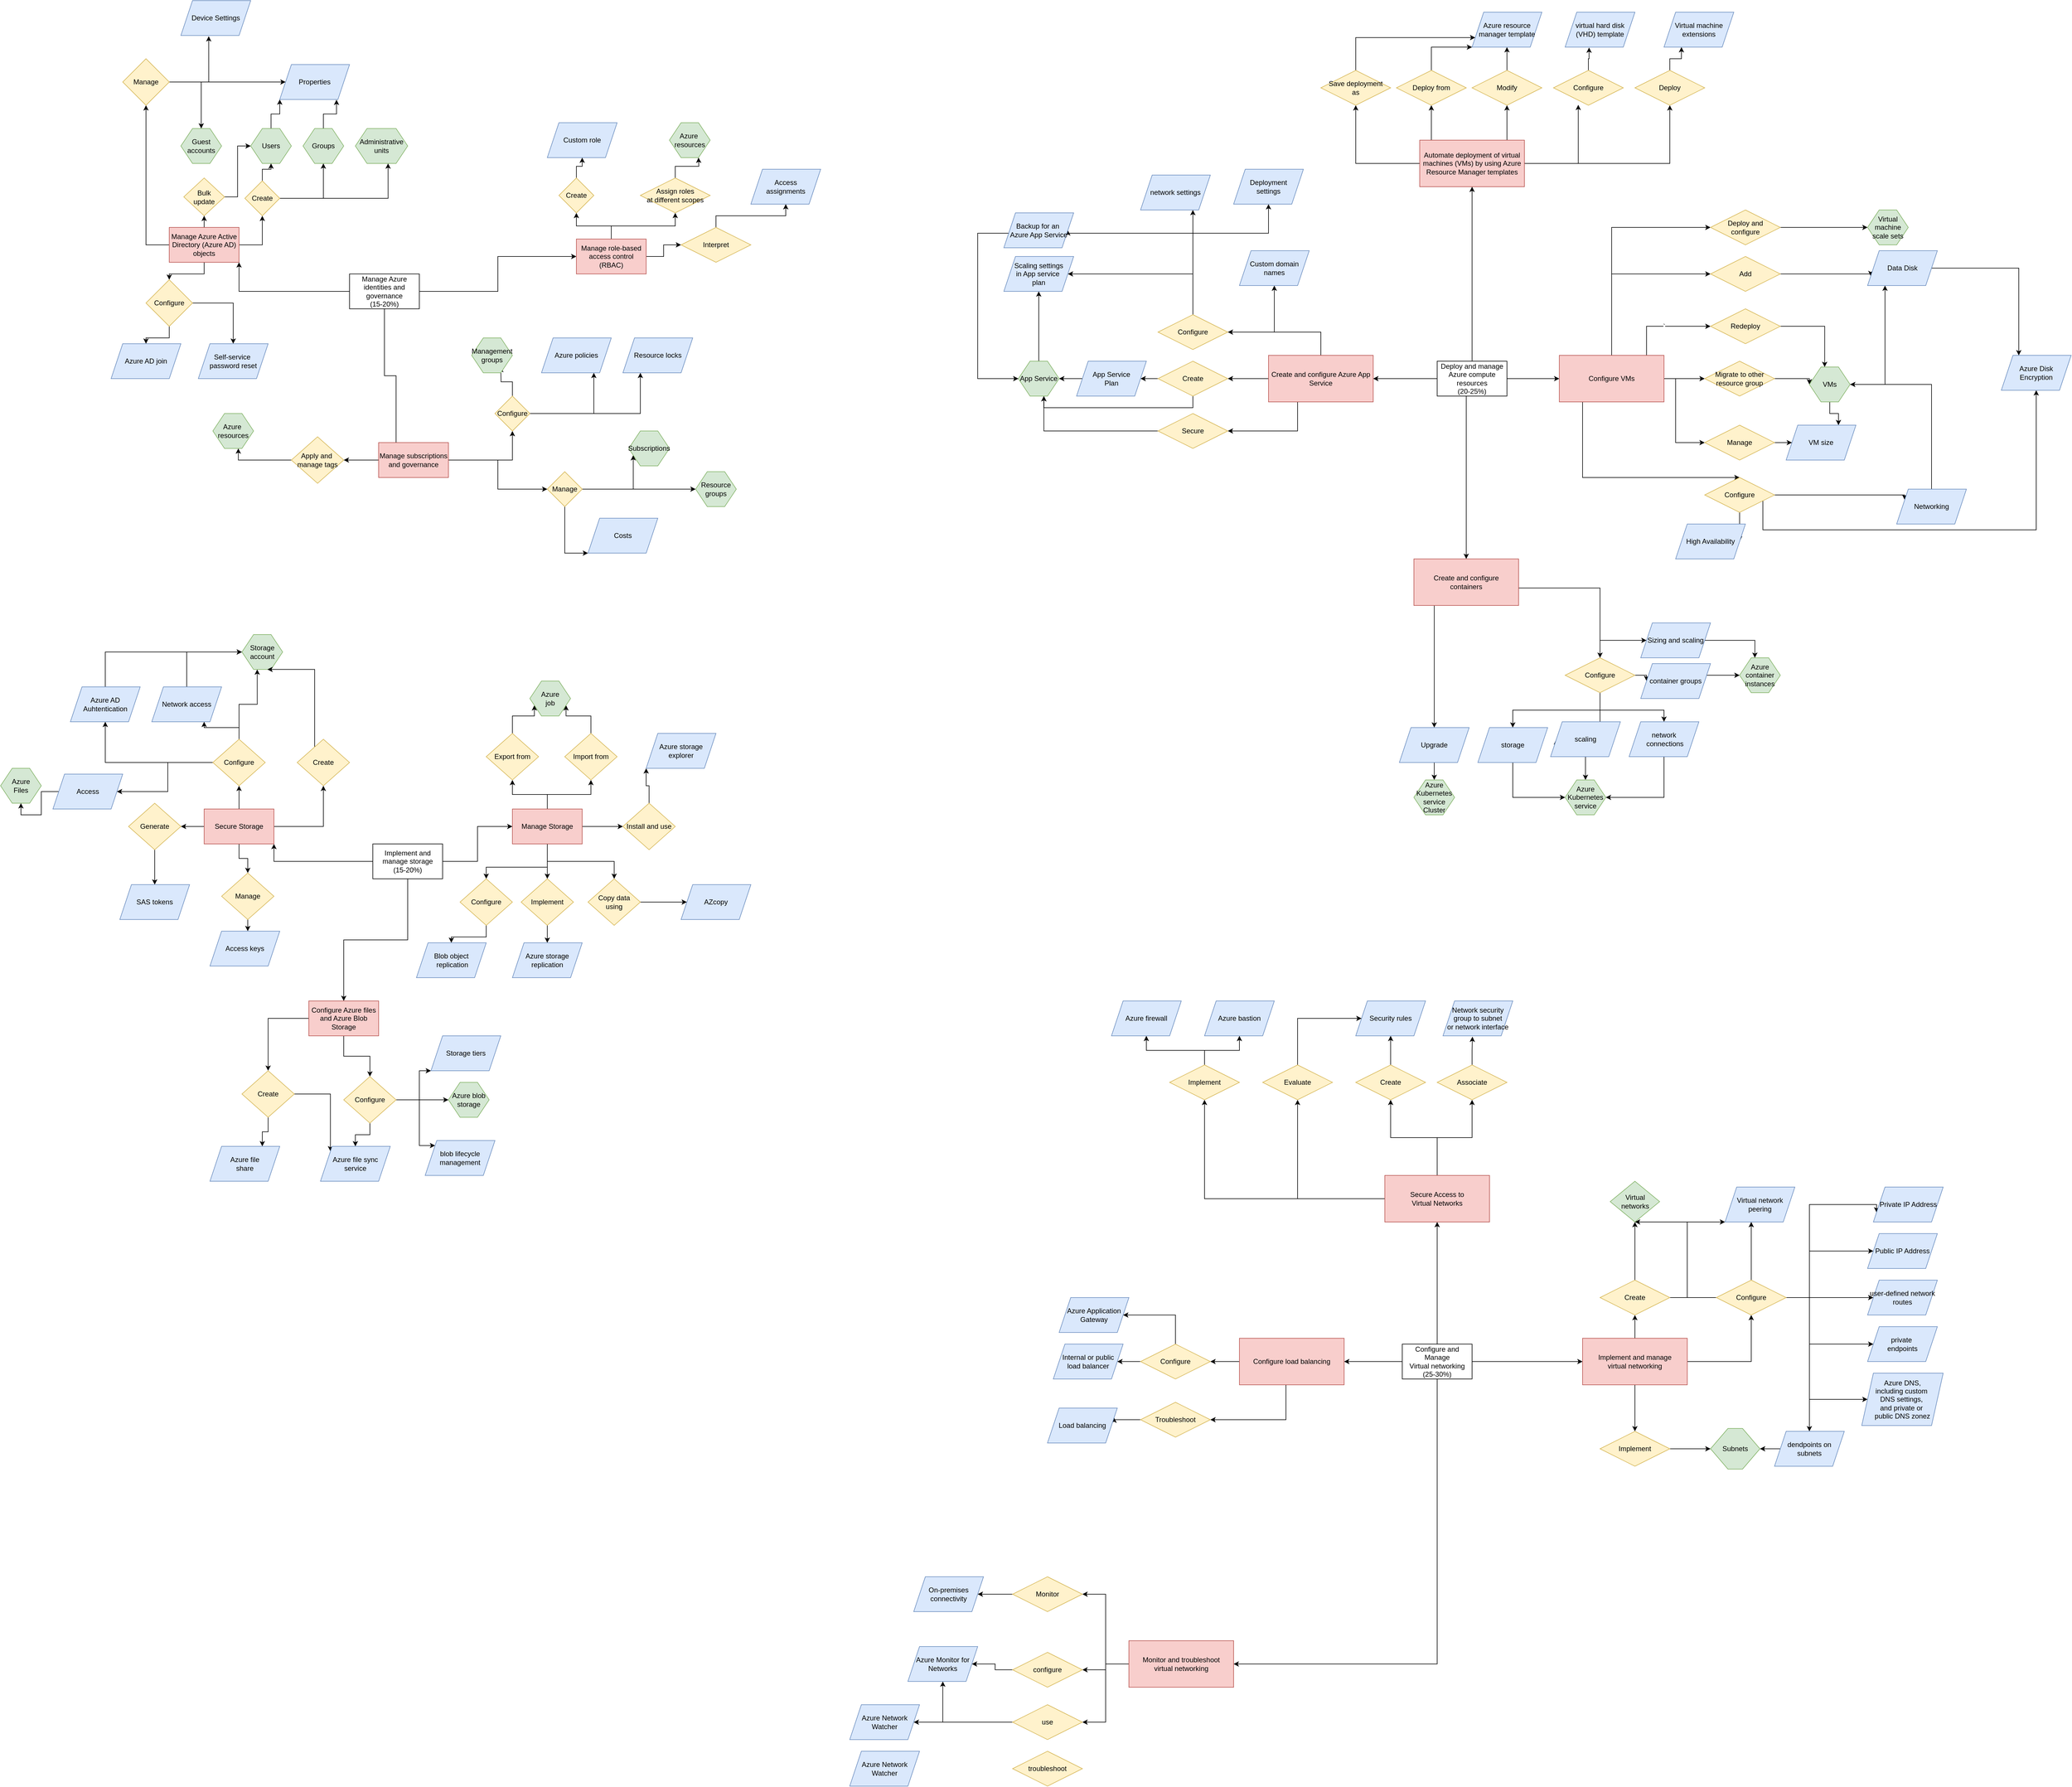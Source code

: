 <mxfile version="17.2.4" type="device"><diagram id="05XGzisqQ9gYRjY7v1Uj" name="Page-1"><mxGraphModel dx="2053" dy="1929" grid="1" gridSize="10" guides="1" tooltips="1" connect="1" arrows="1" fold="1" page="1" pageScale="1" pageWidth="850" pageHeight="1100" math="0" shadow="0"><root><mxCell id="0"/><mxCell id="1" parent="0"/><mxCell id="npotRa7ud4ZXsqlXrz5x-10" style="edgeStyle=orthogonalEdgeStyle;rounded=0;orthogonalLoop=1;jettySize=auto;html=1;" parent="1" source="npotRa7ud4ZXsqlXrz5x-2" target="npotRa7ud4ZXsqlXrz5x-9" edge="1"><mxGeometry relative="1" as="geometry"/></mxCell><mxCell id="npotRa7ud4ZXsqlXrz5x-25" style="edgeStyle=orthogonalEdgeStyle;rounded=0;orthogonalLoop=1;jettySize=auto;html=1;entryX=0.5;entryY=1;entryDx=0;entryDy=0;" parent="1" source="npotRa7ud4ZXsqlXrz5x-2" target="npotRa7ud4ZXsqlXrz5x-24" edge="1"><mxGeometry relative="1" as="geometry"><Array as="points"><mxPoint x="90" y="280"/></Array></mxGeometry></mxCell><mxCell id="npotRa7ud4ZXsqlXrz5x-30" style="edgeStyle=orthogonalEdgeStyle;rounded=0;orthogonalLoop=1;jettySize=auto;html=1;entryX=0.5;entryY=1;entryDx=0;entryDy=0;" parent="1" source="npotRa7ud4ZXsqlXrz5x-2" target="npotRa7ud4ZXsqlXrz5x-29" edge="1"><mxGeometry relative="1" as="geometry"/></mxCell><mxCell id="npotRa7ud4ZXsqlXrz5x-36" style="edgeStyle=orthogonalEdgeStyle;rounded=0;orthogonalLoop=1;jettySize=auto;html=1;" parent="1" source="npotRa7ud4ZXsqlXrz5x-2" target="npotRa7ud4ZXsqlXrz5x-35" edge="1"><mxGeometry relative="1" as="geometry"/></mxCell><mxCell id="npotRa7ud4ZXsqlXrz5x-2" value="Manage Azure Active Directory (Azure AD) objects&lt;br/&gt;" style="rounded=0;whiteSpace=wrap;html=1;fillColor=#f8cecc;strokeColor=#b85450;" parent="1" vertex="1"><mxGeometry x="130" y="250" width="120" height="60" as="geometry"/></mxCell><mxCell id="npotRa7ud4ZXsqlXrz5x-22" style="edgeStyle=orthogonalEdgeStyle;rounded=0;orthogonalLoop=1;jettySize=auto;html=1;entryX=0;entryY=1;entryDx=0;entryDy=0;" parent="1" source="npotRa7ud4ZXsqlXrz5x-7" target="npotRa7ud4ZXsqlXrz5x-17" edge="1"><mxGeometry relative="1" as="geometry"/></mxCell><mxCell id="npotRa7ud4ZXsqlXrz5x-7" value="Users" style="shape=hexagon;perimeter=hexagonPerimeter2;whiteSpace=wrap;html=1;fixedSize=1;fillColor=#d5e8d4;strokeColor=#82b366;" parent="1" vertex="1"><mxGeometry x="270" y="80" width="70" height="60" as="geometry"/></mxCell><mxCell id="npotRa7ud4ZXsqlXrz5x-23" style="edgeStyle=orthogonalEdgeStyle;rounded=0;orthogonalLoop=1;jettySize=auto;html=1;entryX=0.813;entryY=1.008;entryDx=0;entryDy=0;entryPerimeter=0;" parent="1" source="npotRa7ud4ZXsqlXrz5x-8" target="npotRa7ud4ZXsqlXrz5x-17" edge="1"><mxGeometry relative="1" as="geometry"/></mxCell><mxCell id="npotRa7ud4ZXsqlXrz5x-8" value="Groups" style="shape=hexagon;perimeter=hexagonPerimeter2;whiteSpace=wrap;html=1;fixedSize=1;fillColor=#d5e8d4;strokeColor=#82b366;" parent="1" vertex="1"><mxGeometry x="360" y="80" width="70" height="60" as="geometry"/></mxCell><mxCell id="npotRa7ud4ZXsqlXrz5x-11" style="edgeStyle=orthogonalEdgeStyle;rounded=0;orthogonalLoop=1;jettySize=auto;html=1;" parent="1" source="npotRa7ud4ZXsqlXrz5x-9" target="npotRa7ud4ZXsqlXrz5x-7" edge="1"><mxGeometry relative="1" as="geometry"/></mxCell><mxCell id="npotRa7ud4ZXsqlXrz5x-12" style="edgeStyle=orthogonalEdgeStyle;rounded=0;orthogonalLoop=1;jettySize=auto;html=1;entryX=0.5;entryY=1;entryDx=0;entryDy=0;" parent="1" source="npotRa7ud4ZXsqlXrz5x-9" target="npotRa7ud4ZXsqlXrz5x-8" edge="1"><mxGeometry relative="1" as="geometry"/></mxCell><mxCell id="npotRa7ud4ZXsqlXrz5x-15" style="edgeStyle=orthogonalEdgeStyle;rounded=0;orthogonalLoop=1;jettySize=auto;html=1;entryX=0.625;entryY=1;entryDx=0;entryDy=0;" parent="1" source="npotRa7ud4ZXsqlXrz5x-9" target="npotRa7ud4ZXsqlXrz5x-14" edge="1"><mxGeometry relative="1" as="geometry"/></mxCell><mxCell id="npotRa7ud4ZXsqlXrz5x-9" value="Create" style="rhombus;whiteSpace=wrap;html=1;fillColor=#fff2cc;strokeColor=#d6b656;" parent="1" vertex="1"><mxGeometry x="260" y="170" width="60" height="60" as="geometry"/></mxCell><mxCell id="npotRa7ud4ZXsqlXrz5x-14" value="Administrative units" style="shape=hexagon;perimeter=hexagonPerimeter2;whiteSpace=wrap;html=1;fixedSize=1;fillColor=#d5e8d4;strokeColor=#82b366;" parent="1" vertex="1"><mxGeometry x="450" y="80" width="90" height="60" as="geometry"/></mxCell><mxCell id="npotRa7ud4ZXsqlXrz5x-17" value="Properties" style="shape=parallelogram;perimeter=parallelogramPerimeter;whiteSpace=wrap;html=1;fixedSize=1;fillColor=#dae8fc;strokeColor=#6c8ebf;" parent="1" vertex="1"><mxGeometry x="320" y="-30" width="120" height="60" as="geometry"/></mxCell><mxCell id="npotRa7ud4ZXsqlXrz5x-26" style="edgeStyle=orthogonalEdgeStyle;rounded=0;orthogonalLoop=1;jettySize=auto;html=1;" parent="1" source="npotRa7ud4ZXsqlXrz5x-24" target="npotRa7ud4ZXsqlXrz5x-17" edge="1"><mxGeometry relative="1" as="geometry"/></mxCell><mxCell id="npotRa7ud4ZXsqlXrz5x-28" style="edgeStyle=orthogonalEdgeStyle;rounded=0;orthogonalLoop=1;jettySize=auto;html=1;entryX=0.399;entryY=1.021;entryDx=0;entryDy=0;entryPerimeter=0;" parent="1" source="npotRa7ud4ZXsqlXrz5x-24" target="npotRa7ud4ZXsqlXrz5x-27" edge="1"><mxGeometry relative="1" as="geometry"><mxPoint x="90" y="-80" as="targetPoint"/></mxGeometry></mxCell><mxCell id="npotRa7ud4ZXsqlXrz5x-33" style="edgeStyle=orthogonalEdgeStyle;rounded=0;orthogonalLoop=1;jettySize=auto;html=1;" parent="1" source="npotRa7ud4ZXsqlXrz5x-24" target="npotRa7ud4ZXsqlXrz5x-32" edge="1"><mxGeometry relative="1" as="geometry"/></mxCell><mxCell id="npotRa7ud4ZXsqlXrz5x-24" value="Manage" style="rhombus;whiteSpace=wrap;html=1;fillColor=#fff2cc;strokeColor=#d6b656;" parent="1" vertex="1"><mxGeometry x="50" y="-40" width="80" height="80" as="geometry"/></mxCell><mxCell id="npotRa7ud4ZXsqlXrz5x-27" value="Device Settings" style="shape=parallelogram;perimeter=parallelogramPerimeter;whiteSpace=wrap;html=1;fixedSize=1;fillColor=#dae8fc;strokeColor=#6c8ebf;" parent="1" vertex="1"><mxGeometry x="150" y="-140" width="120" height="60" as="geometry"/></mxCell><mxCell id="npotRa7ud4ZXsqlXrz5x-31" style="edgeStyle=orthogonalEdgeStyle;rounded=0;orthogonalLoop=1;jettySize=auto;html=1;entryX=0;entryY=0.5;entryDx=0;entryDy=0;" parent="1" source="npotRa7ud4ZXsqlXrz5x-29" target="npotRa7ud4ZXsqlXrz5x-7" edge="1"><mxGeometry relative="1" as="geometry"/></mxCell><mxCell id="npotRa7ud4ZXsqlXrz5x-29" value="Bulk &lt;br&gt;update" style="rhombus;whiteSpace=wrap;html=1;fillColor=#fff2cc;strokeColor=#d6b656;" parent="1" vertex="1"><mxGeometry x="155" y="165" width="70" height="65" as="geometry"/></mxCell><mxCell id="npotRa7ud4ZXsqlXrz5x-32" value="Guest&lt;br&gt;accounts" style="shape=hexagon;perimeter=hexagonPerimeter2;whiteSpace=wrap;html=1;fixedSize=1;fillColor=#d5e8d4;strokeColor=#82b366;" parent="1" vertex="1"><mxGeometry x="150" y="80" width="70" height="60" as="geometry"/></mxCell><mxCell id="npotRa7ud4ZXsqlXrz5x-40" style="edgeStyle=orthogonalEdgeStyle;rounded=0;orthogonalLoop=1;jettySize=auto;html=1;" parent="1" source="npotRa7ud4ZXsqlXrz5x-35" target="npotRa7ud4ZXsqlXrz5x-38" edge="1"><mxGeometry relative="1" as="geometry"/></mxCell><mxCell id="npotRa7ud4ZXsqlXrz5x-41" style="edgeStyle=orthogonalEdgeStyle;rounded=0;orthogonalLoop=1;jettySize=auto;html=1;" parent="1" source="npotRa7ud4ZXsqlXrz5x-35" target="npotRa7ud4ZXsqlXrz5x-37" edge="1"><mxGeometry relative="1" as="geometry"/></mxCell><mxCell id="npotRa7ud4ZXsqlXrz5x-35" value="Configure" style="rhombus;whiteSpace=wrap;html=1;fillColor=#fff2cc;strokeColor=#d6b656;" parent="1" vertex="1"><mxGeometry x="90" y="340" width="80" height="80" as="geometry"/></mxCell><mxCell id="npotRa7ud4ZXsqlXrz5x-37" value="Azure AD join" style="shape=parallelogram;perimeter=parallelogramPerimeter;whiteSpace=wrap;html=1;fixedSize=1;fillColor=#dae8fc;strokeColor=#6c8ebf;" parent="1" vertex="1"><mxGeometry x="30" y="450" width="120" height="60" as="geometry"/></mxCell><mxCell id="npotRa7ud4ZXsqlXrz5x-38" value="Self-service&amp;nbsp;&lt;br&gt;password reset" style="shape=parallelogram;perimeter=parallelogramPerimeter;whiteSpace=wrap;html=1;fixedSize=1;fillColor=#dae8fc;strokeColor=#6c8ebf;" parent="1" vertex="1"><mxGeometry x="180" y="450" width="120" height="60" as="geometry"/></mxCell><mxCell id="npotRa7ud4ZXsqlXrz5x-43" style="edgeStyle=orthogonalEdgeStyle;rounded=0;orthogonalLoop=1;jettySize=auto;html=1;entryX=1;entryY=1;entryDx=0;entryDy=0;" parent="1" source="npotRa7ud4ZXsqlXrz5x-42" target="npotRa7ud4ZXsqlXrz5x-2" edge="1"><mxGeometry relative="1" as="geometry"/></mxCell><mxCell id="npotRa7ud4ZXsqlXrz5x-45" style="edgeStyle=orthogonalEdgeStyle;rounded=0;orthogonalLoop=1;jettySize=auto;html=1;" parent="1" source="npotRa7ud4ZXsqlXrz5x-42" target="npotRa7ud4ZXsqlXrz5x-44" edge="1"><mxGeometry relative="1" as="geometry"/></mxCell><mxCell id="npotRa7ud4ZXsqlXrz5x-89" style="edgeStyle=orthogonalEdgeStyle;rounded=0;orthogonalLoop=1;jettySize=auto;html=1;entryX=0.25;entryY=0.667;entryDx=0;entryDy=0;entryPerimeter=0;" parent="1" source="npotRa7ud4ZXsqlXrz5x-42" target="npotRa7ud4ZXsqlXrz5x-63" edge="1"><mxGeometry relative="1" as="geometry"/></mxCell><mxCell id="npotRa7ud4ZXsqlXrz5x-42" value="Manage Azure identities and governance&lt;br&gt;(15-20%)" style="rounded=0;whiteSpace=wrap;html=1;" parent="1" vertex="1"><mxGeometry x="440" y="330" width="120" height="60" as="geometry"/></mxCell><mxCell id="npotRa7ud4ZXsqlXrz5x-47" style="edgeStyle=orthogonalEdgeStyle;rounded=0;orthogonalLoop=1;jettySize=auto;html=1;entryX=0.5;entryY=1;entryDx=0;entryDy=0;" parent="1" source="npotRa7ud4ZXsqlXrz5x-44" target="npotRa7ud4ZXsqlXrz5x-46" edge="1"><mxGeometry relative="1" as="geometry"/></mxCell><mxCell id="npotRa7ud4ZXsqlXrz5x-51" style="edgeStyle=orthogonalEdgeStyle;rounded=0;orthogonalLoop=1;jettySize=auto;html=1;entryX=0.5;entryY=1;entryDx=0;entryDy=0;" parent="1" source="npotRa7ud4ZXsqlXrz5x-44" target="npotRa7ud4ZXsqlXrz5x-50" edge="1"><mxGeometry relative="1" as="geometry"/></mxCell><mxCell id="npotRa7ud4ZXsqlXrz5x-59" style="edgeStyle=orthogonalEdgeStyle;rounded=0;orthogonalLoop=1;jettySize=auto;html=1;entryX=0;entryY=0.5;entryDx=0;entryDy=0;" parent="1" source="npotRa7ud4ZXsqlXrz5x-44" target="npotRa7ud4ZXsqlXrz5x-57" edge="1"><mxGeometry relative="1" as="geometry"/></mxCell><mxCell id="npotRa7ud4ZXsqlXrz5x-44" value="Manage role-based access control (RBAC)" style="rounded=0;whiteSpace=wrap;html=1;fillColor=#f8cecc;strokeColor=#b85450;" parent="1" vertex="1"><mxGeometry x="830" y="270" width="120" height="60" as="geometry"/></mxCell><mxCell id="npotRa7ud4ZXsqlXrz5x-49" style="edgeStyle=orthogonalEdgeStyle;rounded=0;orthogonalLoop=1;jettySize=auto;html=1;" parent="1" source="npotRa7ud4ZXsqlXrz5x-46" target="npotRa7ud4ZXsqlXrz5x-48" edge="1"><mxGeometry relative="1" as="geometry"/></mxCell><mxCell id="npotRa7ud4ZXsqlXrz5x-46" value="Create" style="rhombus;whiteSpace=wrap;html=1;fillColor=#fff2cc;strokeColor=#d6b656;" parent="1" vertex="1"><mxGeometry x="800" y="165" width="60" height="60" as="geometry"/></mxCell><mxCell id="npotRa7ud4ZXsqlXrz5x-48" value="Custom role" style="shape=parallelogram;perimeter=parallelogramPerimeter;whiteSpace=wrap;html=1;fixedSize=1;fillColor=#dae8fc;strokeColor=#6c8ebf;" parent="1" vertex="1"><mxGeometry x="780" y="70" width="120" height="60" as="geometry"/></mxCell><mxCell id="npotRa7ud4ZXsqlXrz5x-56" style="edgeStyle=orthogonalEdgeStyle;rounded=0;orthogonalLoop=1;jettySize=auto;html=1;" parent="1" source="npotRa7ud4ZXsqlXrz5x-50" edge="1"><mxGeometry relative="1" as="geometry"><mxPoint x="1040" y="130" as="targetPoint"/></mxGeometry></mxCell><mxCell id="npotRa7ud4ZXsqlXrz5x-50" value="Assign roles&lt;br&gt;at different scopes" style="rhombus;whiteSpace=wrap;html=1;fillColor=#fff2cc;strokeColor=#d6b656;" parent="1" vertex="1"><mxGeometry x="940" y="165" width="120" height="60" as="geometry"/></mxCell><mxCell id="npotRa7ud4ZXsqlXrz5x-62" style="edgeStyle=orthogonalEdgeStyle;rounded=0;orthogonalLoop=1;jettySize=auto;html=1;" parent="1" source="npotRa7ud4ZXsqlXrz5x-57" target="npotRa7ud4ZXsqlXrz5x-60" edge="1"><mxGeometry relative="1" as="geometry"/></mxCell><mxCell id="npotRa7ud4ZXsqlXrz5x-57" value="Interpret&lt;br&gt;" style="rhombus;whiteSpace=wrap;html=1;fillColor=#fff2cc;strokeColor=#d6b656;" parent="1" vertex="1"><mxGeometry x="1010" y="250" width="120" height="60" as="geometry"/></mxCell><mxCell id="npotRa7ud4ZXsqlXrz5x-60" value="Access &lt;br&gt;assignments" style="shape=parallelogram;perimeter=parallelogramPerimeter;whiteSpace=wrap;html=1;fixedSize=1;fillColor=#dae8fc;strokeColor=#6c8ebf;" parent="1" vertex="1"><mxGeometry x="1130" y="150" width="120" height="60" as="geometry"/></mxCell><mxCell id="npotRa7ud4ZXsqlXrz5x-66" style="edgeStyle=orthogonalEdgeStyle;rounded=0;orthogonalLoop=1;jettySize=auto;html=1;entryX=0.5;entryY=1;entryDx=0;entryDy=0;" parent="1" source="npotRa7ud4ZXsqlXrz5x-63" target="npotRa7ud4ZXsqlXrz5x-64" edge="1"><mxGeometry relative="1" as="geometry"/></mxCell><mxCell id="npotRa7ud4ZXsqlXrz5x-71" style="edgeStyle=orthogonalEdgeStyle;rounded=0;orthogonalLoop=1;jettySize=auto;html=1;entryX=1;entryY=0.5;entryDx=0;entryDy=0;" parent="1" source="npotRa7ud4ZXsqlXrz5x-63" target="npotRa7ud4ZXsqlXrz5x-70" edge="1"><mxGeometry relative="1" as="geometry"/></mxCell><mxCell id="npotRa7ud4ZXsqlXrz5x-76" style="edgeStyle=orthogonalEdgeStyle;rounded=0;orthogonalLoop=1;jettySize=auto;html=1;" parent="1" source="npotRa7ud4ZXsqlXrz5x-63" target="npotRa7ud4ZXsqlXrz5x-75" edge="1"><mxGeometry relative="1" as="geometry"/></mxCell><mxCell id="npotRa7ud4ZXsqlXrz5x-63" value="Manage subscriptions and governance" style="rounded=0;whiteSpace=wrap;html=1;fillColor=#f8cecc;strokeColor=#b85450;" parent="1" vertex="1"><mxGeometry x="490" y="620" width="120" height="60" as="geometry"/></mxCell><mxCell id="npotRa7ud4ZXsqlXrz5x-67" style="edgeStyle=orthogonalEdgeStyle;rounded=0;orthogonalLoop=1;jettySize=auto;html=1;entryX=0.75;entryY=1;entryDx=0;entryDy=0;" parent="1" source="npotRa7ud4ZXsqlXrz5x-64" target="npotRa7ud4ZXsqlXrz5x-65" edge="1"><mxGeometry relative="1" as="geometry"/></mxCell><mxCell id="npotRa7ud4ZXsqlXrz5x-69" style="edgeStyle=orthogonalEdgeStyle;rounded=0;orthogonalLoop=1;jettySize=auto;html=1;entryX=0.25;entryY=1;entryDx=0;entryDy=0;" parent="1" source="npotRa7ud4ZXsqlXrz5x-64" target="npotRa7ud4ZXsqlXrz5x-68" edge="1"><mxGeometry relative="1" as="geometry"/></mxCell><mxCell id="npotRa7ud4ZXsqlXrz5x-84" style="edgeStyle=orthogonalEdgeStyle;rounded=0;orthogonalLoop=1;jettySize=auto;html=1;" parent="1" source="npotRa7ud4ZXsqlXrz5x-64" edge="1"><mxGeometry relative="1" as="geometry"><mxPoint x="700" y="490" as="targetPoint"/></mxGeometry></mxCell><mxCell id="npotRa7ud4ZXsqlXrz5x-64" value="Configure" style="rhombus;whiteSpace=wrap;html=1;fillColor=#fff2cc;strokeColor=#d6b656;" parent="1" vertex="1"><mxGeometry x="690" y="540" width="60" height="60" as="geometry"/></mxCell><mxCell id="npotRa7ud4ZXsqlXrz5x-65" value="Azure policies" style="shape=parallelogram;perimeter=parallelogramPerimeter;whiteSpace=wrap;html=1;fixedSize=1;fillColor=#dae8fc;strokeColor=#6c8ebf;" parent="1" vertex="1"><mxGeometry x="770" y="440" width="120" height="60" as="geometry"/></mxCell><mxCell id="npotRa7ud4ZXsqlXrz5x-68" value="Resource locks" style="shape=parallelogram;perimeter=parallelogramPerimeter;whiteSpace=wrap;html=1;fixedSize=1;fillColor=#dae8fc;strokeColor=#6c8ebf;" parent="1" vertex="1"><mxGeometry x="910" y="440" width="120" height="60" as="geometry"/></mxCell><mxCell id="npotRa7ud4ZXsqlXrz5x-74" style="edgeStyle=orthogonalEdgeStyle;rounded=0;orthogonalLoop=1;jettySize=auto;html=1;entryX=0.625;entryY=1;entryDx=0;entryDy=0;" parent="1" source="npotRa7ud4ZXsqlXrz5x-70" target="npotRa7ud4ZXsqlXrz5x-147" edge="1"><mxGeometry relative="1" as="geometry"><mxPoint x="270" y="630" as="targetPoint"/></mxGeometry></mxCell><mxCell id="npotRa7ud4ZXsqlXrz5x-70" value="Apply and&amp;nbsp;&lt;br&gt;manage tags" style="rhombus;whiteSpace=wrap;html=1;fillColor=#fff2cc;strokeColor=#d6b656;" parent="1" vertex="1"><mxGeometry x="340" y="610" width="90" height="80" as="geometry"/></mxCell><mxCell id="npotRa7ud4ZXsqlXrz5x-79" style="edgeStyle=orthogonalEdgeStyle;rounded=0;orthogonalLoop=1;jettySize=auto;html=1;entryX=0;entryY=0.75;entryDx=0;entryDy=0;" parent="1" source="npotRa7ud4ZXsqlXrz5x-75" target="npotRa7ud4ZXsqlXrz5x-150" edge="1"><mxGeometry relative="1" as="geometry"><mxPoint x="950" y="640" as="targetPoint"/></mxGeometry></mxCell><mxCell id="npotRa7ud4ZXsqlXrz5x-80" style="edgeStyle=orthogonalEdgeStyle;rounded=0;orthogonalLoop=1;jettySize=auto;html=1;entryX=0;entryY=0.5;entryDx=0;entryDy=0;" parent="1" source="npotRa7ud4ZXsqlXrz5x-75" target="npotRa7ud4ZXsqlXrz5x-151" edge="1"><mxGeometry relative="1" as="geometry"><mxPoint x="1000" y="700" as="targetPoint"/></mxGeometry></mxCell><mxCell id="npotRa7ud4ZXsqlXrz5x-82" style="edgeStyle=orthogonalEdgeStyle;rounded=0;orthogonalLoop=1;jettySize=auto;html=1;entryX=0;entryY=1;entryDx=0;entryDy=0;" parent="1" source="npotRa7ud4ZXsqlXrz5x-75" target="npotRa7ud4ZXsqlXrz5x-81" edge="1"><mxGeometry relative="1" as="geometry"><Array as="points"><mxPoint x="810" y="810"/></Array></mxGeometry></mxCell><mxCell id="npotRa7ud4ZXsqlXrz5x-75" value="Manage" style="rhombus;whiteSpace=wrap;html=1;fillColor=#fff2cc;strokeColor=#d6b656;" parent="1" vertex="1"><mxGeometry x="780" y="670" width="60" height="60" as="geometry"/></mxCell><mxCell id="npotRa7ud4ZXsqlXrz5x-81" value="Costs" style="shape=parallelogram;perimeter=parallelogramPerimeter;whiteSpace=wrap;html=1;fixedSize=1;fillColor=#dae8fc;strokeColor=#6c8ebf;" parent="1" vertex="1"><mxGeometry x="850" y="750" width="120" height="60" as="geometry"/></mxCell><mxCell id="npotRa7ud4ZXsqlXrz5x-87" style="edgeStyle=orthogonalEdgeStyle;rounded=0;orthogonalLoop=1;jettySize=auto;html=1;entryX=1;entryY=1;entryDx=0;entryDy=0;" parent="1" source="npotRa7ud4ZXsqlXrz5x-85" target="npotRa7ud4ZXsqlXrz5x-86" edge="1"><mxGeometry relative="1" as="geometry"/></mxCell><mxCell id="npotRa7ud4ZXsqlXrz5x-116" style="edgeStyle=orthogonalEdgeStyle;rounded=0;orthogonalLoop=1;jettySize=auto;html=1;" parent="1" source="npotRa7ud4ZXsqlXrz5x-85" target="npotRa7ud4ZXsqlXrz5x-115" edge="1"><mxGeometry relative="1" as="geometry"/></mxCell><mxCell id="npotRa7ud4ZXsqlXrz5x-154" style="edgeStyle=orthogonalEdgeStyle;rounded=0;orthogonalLoop=1;jettySize=auto;html=1;" parent="1" source="npotRa7ud4ZXsqlXrz5x-85" target="npotRa7ud4ZXsqlXrz5x-153" edge="1"><mxGeometry relative="1" as="geometry"/></mxCell><mxCell id="npotRa7ud4ZXsqlXrz5x-85" value="Implement and manage storage&lt;br&gt;(15-20%)" style="rounded=0;whiteSpace=wrap;html=1;" parent="1" vertex="1"><mxGeometry x="480" y="1310" width="120" height="60" as="geometry"/></mxCell><mxCell id="npotRa7ud4ZXsqlXrz5x-94" style="edgeStyle=orthogonalEdgeStyle;rounded=0;orthogonalLoop=1;jettySize=auto;html=1;entryX=0.5;entryY=1;entryDx=0;entryDy=0;" parent="1" source="npotRa7ud4ZXsqlXrz5x-86" target="npotRa7ud4ZXsqlXrz5x-93" edge="1"><mxGeometry relative="1" as="geometry"/></mxCell><mxCell id="npotRa7ud4ZXsqlXrz5x-102" style="edgeStyle=orthogonalEdgeStyle;rounded=0;orthogonalLoop=1;jettySize=auto;html=1;entryX=0.5;entryY=1;entryDx=0;entryDy=0;" parent="1" source="npotRa7ud4ZXsqlXrz5x-86" target="npotRa7ud4ZXsqlXrz5x-98" edge="1"><mxGeometry relative="1" as="geometry"/></mxCell><mxCell id="npotRa7ud4ZXsqlXrz5x-106" style="edgeStyle=orthogonalEdgeStyle;rounded=0;orthogonalLoop=1;jettySize=auto;html=1;" parent="1" source="npotRa7ud4ZXsqlXrz5x-86" target="npotRa7ud4ZXsqlXrz5x-103" edge="1"><mxGeometry relative="1" as="geometry"/></mxCell><mxCell id="npotRa7ud4ZXsqlXrz5x-109" style="edgeStyle=orthogonalEdgeStyle;rounded=0;orthogonalLoop=1;jettySize=auto;html=1;" parent="1" source="npotRa7ud4ZXsqlXrz5x-86" target="npotRa7ud4ZXsqlXrz5x-108" edge="1"><mxGeometry relative="1" as="geometry"/></mxCell><mxCell id="npotRa7ud4ZXsqlXrz5x-86" value="Secure Storage" style="rounded=0;whiteSpace=wrap;html=1;fillColor=#f8cecc;strokeColor=#b85450;" parent="1" vertex="1"><mxGeometry x="190" y="1250" width="120" height="60" as="geometry"/></mxCell><mxCell id="npotRa7ud4ZXsqlXrz5x-99" style="edgeStyle=orthogonalEdgeStyle;rounded=0;orthogonalLoop=1;jettySize=auto;html=1;entryX=0.75;entryY=1;entryDx=0;entryDy=0;" parent="1" source="npotRa7ud4ZXsqlXrz5x-93" target="npotRa7ud4ZXsqlXrz5x-95" edge="1"><mxGeometry relative="1" as="geometry"/></mxCell><mxCell id="npotRa7ud4ZXsqlXrz5x-101" style="edgeStyle=orthogonalEdgeStyle;rounded=0;orthogonalLoop=1;jettySize=auto;html=1;entryX=0.375;entryY=1;entryDx=0;entryDy=0;" parent="1" source="npotRa7ud4ZXsqlXrz5x-93" target="npotRa7ud4ZXsqlXrz5x-96" edge="1"><mxGeometry relative="1" as="geometry"/></mxCell><mxCell id="npotRa7ud4ZXsqlXrz5x-114" style="edgeStyle=orthogonalEdgeStyle;rounded=0;orthogonalLoop=1;jettySize=auto;html=1;entryX=0.5;entryY=1;entryDx=0;entryDy=0;" parent="1" source="npotRa7ud4ZXsqlXrz5x-93" target="npotRa7ud4ZXsqlXrz5x-112" edge="1"><mxGeometry relative="1" as="geometry"/></mxCell><mxCell id="npotRa7ud4ZXsqlXrz5x-119" style="edgeStyle=orthogonalEdgeStyle;rounded=0;orthogonalLoop=1;jettySize=auto;html=1;entryX=1;entryY=0.5;entryDx=0;entryDy=0;" parent="1" source="npotRa7ud4ZXsqlXrz5x-93" target="npotRa7ud4ZXsqlXrz5x-118" edge="1"><mxGeometry relative="1" as="geometry"/></mxCell><mxCell id="npotRa7ud4ZXsqlXrz5x-93" value="Configure" style="rhombus;whiteSpace=wrap;html=1;fillColor=#fff2cc;strokeColor=#d6b656;" parent="1" vertex="1"><mxGeometry x="205" y="1130" width="90" height="80" as="geometry"/></mxCell><mxCell id="npotRa7ud4ZXsqlXrz5x-97" style="edgeStyle=orthogonalEdgeStyle;rounded=0;orthogonalLoop=1;jettySize=auto;html=1;entryX=0;entryY=0.5;entryDx=0;entryDy=0;" parent="1" source="npotRa7ud4ZXsqlXrz5x-95" target="npotRa7ud4ZXsqlXrz5x-96" edge="1"><mxGeometry relative="1" as="geometry"><Array as="points"><mxPoint x="160" y="980"/></Array></mxGeometry></mxCell><mxCell id="npotRa7ud4ZXsqlXrz5x-95" value="Network access" style="shape=parallelogram;perimeter=parallelogramPerimeter;whiteSpace=wrap;html=1;fixedSize=1;fillColor=#dae8fc;strokeColor=#6c8ebf;" parent="1" vertex="1"><mxGeometry x="100" y="1040" width="120" height="60" as="geometry"/></mxCell><mxCell id="npotRa7ud4ZXsqlXrz5x-96" value="Storage&lt;br&gt;account" style="shape=hexagon;perimeter=hexagonPerimeter2;whiteSpace=wrap;html=1;fixedSize=1;fillColor=#d5e8d4;strokeColor=#82b366;" parent="1" vertex="1"><mxGeometry x="255" y="950" width="70" height="60" as="geometry"/></mxCell><mxCell id="npotRa7ud4ZXsqlXrz5x-100" style="edgeStyle=orthogonalEdgeStyle;rounded=0;orthogonalLoop=1;jettySize=auto;html=1;entryX=0.625;entryY=1;entryDx=0;entryDy=0;" parent="1" source="npotRa7ud4ZXsqlXrz5x-98" target="npotRa7ud4ZXsqlXrz5x-96" edge="1"><mxGeometry relative="1" as="geometry"><Array as="points"><mxPoint x="380" y="1010"/></Array></mxGeometry></mxCell><mxCell id="npotRa7ud4ZXsqlXrz5x-98" value="Create" style="rhombus;whiteSpace=wrap;html=1;fillColor=#fff2cc;strokeColor=#d6b656;" parent="1" vertex="1"><mxGeometry x="350" y="1130" width="90" height="80" as="geometry"/></mxCell><mxCell id="npotRa7ud4ZXsqlXrz5x-105" style="edgeStyle=orthogonalEdgeStyle;rounded=0;orthogonalLoop=1;jettySize=auto;html=1;" parent="1" source="npotRa7ud4ZXsqlXrz5x-103" target="npotRa7ud4ZXsqlXrz5x-104" edge="1"><mxGeometry relative="1" as="geometry"/></mxCell><mxCell id="npotRa7ud4ZXsqlXrz5x-103" value="Generate" style="rhombus;whiteSpace=wrap;html=1;fillColor=#fff2cc;strokeColor=#d6b656;" parent="1" vertex="1"><mxGeometry x="60" y="1240" width="90" height="80" as="geometry"/></mxCell><mxCell id="npotRa7ud4ZXsqlXrz5x-104" value="SAS tokens" style="shape=parallelogram;perimeter=parallelogramPerimeter;whiteSpace=wrap;html=1;fixedSize=1;fillColor=#dae8fc;strokeColor=#6c8ebf;" parent="1" vertex="1"><mxGeometry x="45" y="1380" width="120" height="60" as="geometry"/></mxCell><mxCell id="npotRa7ud4ZXsqlXrz5x-111" style="edgeStyle=orthogonalEdgeStyle;rounded=0;orthogonalLoop=1;jettySize=auto;html=1;" parent="1" source="npotRa7ud4ZXsqlXrz5x-108" target="npotRa7ud4ZXsqlXrz5x-110" edge="1"><mxGeometry relative="1" as="geometry"><Array as="points"><mxPoint x="265" y="1470"/><mxPoint x="265" y="1470"/></Array></mxGeometry></mxCell><mxCell id="npotRa7ud4ZXsqlXrz5x-108" value="Manage" style="rhombus;whiteSpace=wrap;html=1;fillColor=#fff2cc;strokeColor=#d6b656;" parent="1" vertex="1"><mxGeometry x="220" y="1360" width="90" height="80" as="geometry"/></mxCell><mxCell id="npotRa7ud4ZXsqlXrz5x-110" value="Access keys" style="shape=parallelogram;perimeter=parallelogramPerimeter;whiteSpace=wrap;html=1;fixedSize=1;fillColor=#dae8fc;strokeColor=#6c8ebf;" parent="1" vertex="1"><mxGeometry x="200" y="1460" width="120" height="60" as="geometry"/></mxCell><mxCell id="npotRa7ud4ZXsqlXrz5x-113" style="edgeStyle=orthogonalEdgeStyle;rounded=0;orthogonalLoop=1;jettySize=auto;html=1;entryX=0;entryY=0.5;entryDx=0;entryDy=0;" parent="1" source="npotRa7ud4ZXsqlXrz5x-112" target="npotRa7ud4ZXsqlXrz5x-96" edge="1"><mxGeometry relative="1" as="geometry"><Array as="points"><mxPoint x="20" y="980"/></Array></mxGeometry></mxCell><mxCell id="npotRa7ud4ZXsqlXrz5x-112" value="Azure AD Auhtentication" style="shape=parallelogram;perimeter=parallelogramPerimeter;whiteSpace=wrap;html=1;fixedSize=1;fillColor=#dae8fc;strokeColor=#6c8ebf;" parent="1" vertex="1"><mxGeometry x="-40" y="1040" width="120" height="60" as="geometry"/></mxCell><mxCell id="npotRa7ud4ZXsqlXrz5x-125" style="edgeStyle=orthogonalEdgeStyle;rounded=0;orthogonalLoop=1;jettySize=auto;html=1;entryX=0.5;entryY=1;entryDx=0;entryDy=0;" parent="1" source="npotRa7ud4ZXsqlXrz5x-115" target="npotRa7ud4ZXsqlXrz5x-122" edge="1"><mxGeometry relative="1" as="geometry"/></mxCell><mxCell id="npotRa7ud4ZXsqlXrz5x-126" style="edgeStyle=orthogonalEdgeStyle;rounded=0;orthogonalLoop=1;jettySize=auto;html=1;entryX=0.5;entryY=1;entryDx=0;entryDy=0;" parent="1" source="npotRa7ud4ZXsqlXrz5x-115" target="npotRa7ud4ZXsqlXrz5x-124" edge="1"><mxGeometry relative="1" as="geometry"/></mxCell><mxCell id="npotRa7ud4ZXsqlXrz5x-130" style="edgeStyle=orthogonalEdgeStyle;rounded=0;orthogonalLoop=1;jettySize=auto;html=1;entryX=0;entryY=0.5;entryDx=0;entryDy=0;" parent="1" source="npotRa7ud4ZXsqlXrz5x-115" target="npotRa7ud4ZXsqlXrz5x-129" edge="1"><mxGeometry relative="1" as="geometry"/></mxCell><mxCell id="npotRa7ud4ZXsqlXrz5x-134" style="edgeStyle=orthogonalEdgeStyle;rounded=0;orthogonalLoop=1;jettySize=auto;html=1;" parent="1" source="npotRa7ud4ZXsqlXrz5x-115" target="npotRa7ud4ZXsqlXrz5x-133" edge="1"><mxGeometry relative="1" as="geometry"><Array as="points"><mxPoint x="780" y="1340"/><mxPoint x="895" y="1340"/></Array></mxGeometry></mxCell><mxCell id="npotRa7ud4ZXsqlXrz5x-138" style="edgeStyle=orthogonalEdgeStyle;rounded=0;orthogonalLoop=1;jettySize=auto;html=1;entryX=0.5;entryY=0;entryDx=0;entryDy=0;" parent="1" source="npotRa7ud4ZXsqlXrz5x-115" target="npotRa7ud4ZXsqlXrz5x-137" edge="1"><mxGeometry relative="1" as="geometry"/></mxCell><mxCell id="npotRa7ud4ZXsqlXrz5x-141" style="edgeStyle=orthogonalEdgeStyle;rounded=0;orthogonalLoop=1;jettySize=auto;html=1;entryX=0.5;entryY=0;entryDx=0;entryDy=0;" parent="1" source="npotRa7ud4ZXsqlXrz5x-115" target="npotRa7ud4ZXsqlXrz5x-142" edge="1"><mxGeometry relative="1" as="geometry"><mxPoint x="660" y="1410" as="targetPoint"/><Array as="points"><mxPoint x="780" y="1350"/><mxPoint x="675" y="1350"/></Array></mxGeometry></mxCell><mxCell id="npotRa7ud4ZXsqlXrz5x-115" value="Manage Storage" style="rounded=0;whiteSpace=wrap;html=1;fillColor=#f8cecc;strokeColor=#b85450;" parent="1" vertex="1"><mxGeometry x="720" y="1250" width="120" height="60" as="geometry"/></mxCell><mxCell id="npotRa7ud4ZXsqlXrz5x-117" value="Azure&lt;br&gt;Files" style="shape=hexagon;perimeter=hexagonPerimeter2;whiteSpace=wrap;html=1;fixedSize=1;fillColor=#d5e8d4;strokeColor=#82b366;" parent="1" vertex="1"><mxGeometry x="-160" y="1180" width="70" height="60" as="geometry"/></mxCell><mxCell id="npotRa7ud4ZXsqlXrz5x-120" style="edgeStyle=orthogonalEdgeStyle;rounded=0;orthogonalLoop=1;jettySize=auto;html=1;entryX=0.5;entryY=1;entryDx=0;entryDy=0;" parent="1" source="npotRa7ud4ZXsqlXrz5x-118" target="npotRa7ud4ZXsqlXrz5x-117" edge="1"><mxGeometry relative="1" as="geometry"/></mxCell><mxCell id="npotRa7ud4ZXsqlXrz5x-118" value="Access" style="shape=parallelogram;perimeter=parallelogramPerimeter;whiteSpace=wrap;html=1;fixedSize=1;fillColor=#dae8fc;strokeColor=#6c8ebf;" parent="1" vertex="1"><mxGeometry x="-70" y="1190" width="120" height="60" as="geometry"/></mxCell><mxCell id="npotRa7ud4ZXsqlXrz5x-127" style="edgeStyle=orthogonalEdgeStyle;rounded=0;orthogonalLoop=1;jettySize=auto;html=1;entryX=0;entryY=0.75;entryDx=0;entryDy=0;" parent="1" source="npotRa7ud4ZXsqlXrz5x-122" target="npotRa7ud4ZXsqlXrz5x-152" edge="1"><mxGeometry relative="1" as="geometry"><mxPoint x="720" y="1090" as="targetPoint"/><Array as="points"><mxPoint x="720" y="1090"/><mxPoint x="758" y="1090"/></Array></mxGeometry></mxCell><mxCell id="npotRa7ud4ZXsqlXrz5x-122" value="Export from" style="rhombus;whiteSpace=wrap;html=1;fillColor=#fff2cc;strokeColor=#d6b656;" parent="1" vertex="1"><mxGeometry x="675" y="1120" width="90" height="80" as="geometry"/></mxCell><mxCell id="npotRa7ud4ZXsqlXrz5x-128" style="edgeStyle=orthogonalEdgeStyle;rounded=0;orthogonalLoop=1;jettySize=auto;html=1;entryX=1;entryY=0.75;entryDx=0;entryDy=0;" parent="1" source="npotRa7ud4ZXsqlXrz5x-124" target="npotRa7ud4ZXsqlXrz5x-152" edge="1"><mxGeometry relative="1" as="geometry"><mxPoint x="822.857" y="1081.429" as="targetPoint"/><Array as="points"><mxPoint x="855" y="1090"/><mxPoint x="812" y="1090"/></Array></mxGeometry></mxCell><mxCell id="npotRa7ud4ZXsqlXrz5x-124" value="Import from" style="rhombus;whiteSpace=wrap;html=1;fillColor=#fff2cc;strokeColor=#d6b656;" parent="1" vertex="1"><mxGeometry x="810" y="1120" width="90" height="80" as="geometry"/></mxCell><mxCell id="npotRa7ud4ZXsqlXrz5x-132" style="edgeStyle=orthogonalEdgeStyle;rounded=0;orthogonalLoop=1;jettySize=auto;html=1;entryX=0;entryY=1;entryDx=0;entryDy=0;" parent="1" source="npotRa7ud4ZXsqlXrz5x-129" target="npotRa7ud4ZXsqlXrz5x-131" edge="1"><mxGeometry relative="1" as="geometry"/></mxCell><mxCell id="npotRa7ud4ZXsqlXrz5x-129" value="Install and use" style="rhombus;whiteSpace=wrap;html=1;fillColor=#fff2cc;strokeColor=#d6b656;" parent="1" vertex="1"><mxGeometry x="910" y="1240" width="90" height="80" as="geometry"/></mxCell><mxCell id="npotRa7ud4ZXsqlXrz5x-131" value="Azure storage&lt;br&gt;explorer" style="shape=parallelogram;perimeter=parallelogramPerimeter;whiteSpace=wrap;html=1;fixedSize=1;fillColor=#dae8fc;strokeColor=#6c8ebf;" parent="1" vertex="1"><mxGeometry x="950" y="1120" width="120" height="60" as="geometry"/></mxCell><mxCell id="npotRa7ud4ZXsqlXrz5x-136" style="edgeStyle=orthogonalEdgeStyle;rounded=0;orthogonalLoop=1;jettySize=auto;html=1;entryX=0;entryY=0.5;entryDx=0;entryDy=0;" parent="1" source="npotRa7ud4ZXsqlXrz5x-133" target="npotRa7ud4ZXsqlXrz5x-135" edge="1"><mxGeometry relative="1" as="geometry"/></mxCell><mxCell id="npotRa7ud4ZXsqlXrz5x-133" value="Copy data&lt;br&gt;using" style="rhombus;whiteSpace=wrap;html=1;fillColor=#fff2cc;strokeColor=#d6b656;" parent="1" vertex="1"><mxGeometry x="850" y="1370" width="90" height="80" as="geometry"/></mxCell><mxCell id="npotRa7ud4ZXsqlXrz5x-135" value="AZcopy" style="shape=parallelogram;perimeter=parallelogramPerimeter;whiteSpace=wrap;html=1;fixedSize=1;fillColor=#dae8fc;strokeColor=#6c8ebf;" parent="1" vertex="1"><mxGeometry x="1010" y="1380" width="120" height="60" as="geometry"/></mxCell><mxCell id="npotRa7ud4ZXsqlXrz5x-140" style="edgeStyle=orthogonalEdgeStyle;rounded=0;orthogonalLoop=1;jettySize=auto;html=1;" parent="1" source="npotRa7ud4ZXsqlXrz5x-137" target="npotRa7ud4ZXsqlXrz5x-139" edge="1"><mxGeometry relative="1" as="geometry"/></mxCell><mxCell id="npotRa7ud4ZXsqlXrz5x-137" value="Implement" style="rhombus;whiteSpace=wrap;html=1;fillColor=#fff2cc;strokeColor=#d6b656;" parent="1" vertex="1"><mxGeometry x="735" y="1370" width="90" height="80" as="geometry"/></mxCell><mxCell id="npotRa7ud4ZXsqlXrz5x-139" value="Azure storage&lt;br&gt;replication" style="shape=parallelogram;perimeter=parallelogramPerimeter;whiteSpace=wrap;html=1;fixedSize=1;fillColor=#dae8fc;strokeColor=#6c8ebf;" parent="1" vertex="1"><mxGeometry x="720" y="1480" width="120" height="60" as="geometry"/></mxCell><mxCell id="npotRa7ud4ZXsqlXrz5x-145" style="edgeStyle=orthogonalEdgeStyle;rounded=0;orthogonalLoop=1;jettySize=auto;html=1;entryX=0.5;entryY=0;entryDx=0;entryDy=0;" parent="1" source="npotRa7ud4ZXsqlXrz5x-142" target="npotRa7ud4ZXsqlXrz5x-144" edge="1"><mxGeometry relative="1" as="geometry"/></mxCell><mxCell id="npotRa7ud4ZXsqlXrz5x-142" value="Configure" style="rhombus;whiteSpace=wrap;html=1;fillColor=#fff2cc;strokeColor=#d6b656;" parent="1" vertex="1"><mxGeometry x="630" y="1370" width="90" height="80" as="geometry"/></mxCell><mxCell id="npotRa7ud4ZXsqlXrz5x-144" value="Blob object&lt;br&gt;&amp;nbsp;replication" style="shape=parallelogram;perimeter=parallelogramPerimeter;whiteSpace=wrap;html=1;fixedSize=1;fillColor=#dae8fc;strokeColor=#6c8ebf;" parent="1" vertex="1"><mxGeometry x="555" y="1480" width="120" height="60" as="geometry"/></mxCell><mxCell id="npotRa7ud4ZXsqlXrz5x-147" value="Azure&amp;nbsp;&lt;br&gt;resources" style="shape=hexagon;perimeter=hexagonPerimeter2;whiteSpace=wrap;html=1;fixedSize=1;fillColor=#d5e8d4;strokeColor=#82b366;" parent="1" vertex="1"><mxGeometry x="205" y="570" width="70" height="60" as="geometry"/></mxCell><mxCell id="npotRa7ud4ZXsqlXrz5x-148" value="Azure&amp;nbsp;&lt;br&gt;resources" style="shape=hexagon;perimeter=hexagonPerimeter2;whiteSpace=wrap;html=1;fixedSize=1;fillColor=#d5e8d4;strokeColor=#82b366;" parent="1" vertex="1"><mxGeometry x="990" y="70" width="70" height="60" as="geometry"/></mxCell><mxCell id="npotRa7ud4ZXsqlXrz5x-149" value="Management &lt;br&gt;groups" style="shape=hexagon;perimeter=hexagonPerimeter2;whiteSpace=wrap;html=1;fixedSize=1;fillColor=#d5e8d4;strokeColor=#82b366;" parent="1" vertex="1"><mxGeometry x="650" y="440" width="70" height="60" as="geometry"/></mxCell><mxCell id="npotRa7ud4ZXsqlXrz5x-150" value="Subscriptions" style="shape=hexagon;perimeter=hexagonPerimeter2;whiteSpace=wrap;html=1;fixedSize=1;fillColor=#d5e8d4;strokeColor=#82b366;" parent="1" vertex="1"><mxGeometry x="920" y="600" width="70" height="60" as="geometry"/></mxCell><mxCell id="npotRa7ud4ZXsqlXrz5x-151" value="Resource&lt;br&gt;groups" style="shape=hexagon;perimeter=hexagonPerimeter2;whiteSpace=wrap;html=1;fixedSize=1;fillColor=#d5e8d4;strokeColor=#82b366;" parent="1" vertex="1"><mxGeometry x="1035" y="670" width="70" height="60" as="geometry"/></mxCell><mxCell id="npotRa7ud4ZXsqlXrz5x-152" value="Azure&lt;br&gt;job" style="shape=hexagon;perimeter=hexagonPerimeter2;whiteSpace=wrap;html=1;fixedSize=1;fillColor=#d5e8d4;strokeColor=#82b366;" parent="1" vertex="1"><mxGeometry x="750" y="1030" width="70" height="60" as="geometry"/></mxCell><mxCell id="npotRa7ud4ZXsqlXrz5x-157" style="edgeStyle=orthogonalEdgeStyle;rounded=0;orthogonalLoop=1;jettySize=auto;html=1;entryX=0.5;entryY=0;entryDx=0;entryDy=0;" parent="1" source="npotRa7ud4ZXsqlXrz5x-153" target="npotRa7ud4ZXsqlXrz5x-155" edge="1"><mxGeometry relative="1" as="geometry"/></mxCell><mxCell id="npotRa7ud4ZXsqlXrz5x-158" style="edgeStyle=orthogonalEdgeStyle;rounded=0;orthogonalLoop=1;jettySize=auto;html=1;entryX=0.5;entryY=0;entryDx=0;entryDy=0;" parent="1" source="npotRa7ud4ZXsqlXrz5x-153" target="npotRa7ud4ZXsqlXrz5x-156" edge="1"><mxGeometry relative="1" as="geometry"/></mxCell><mxCell id="npotRa7ud4ZXsqlXrz5x-153" value="Configure Azure files and Azure Blob Storage" style="rounded=0;whiteSpace=wrap;html=1;fillColor=#f8cecc;strokeColor=#b85450;" parent="1" vertex="1"><mxGeometry x="370" y="1580" width="120" height="60" as="geometry"/></mxCell><mxCell id="npotRa7ud4ZXsqlXrz5x-160" style="edgeStyle=orthogonalEdgeStyle;rounded=0;orthogonalLoop=1;jettySize=auto;html=1;entryX=0.75;entryY=0;entryDx=0;entryDy=0;" parent="1" source="npotRa7ud4ZXsqlXrz5x-155" target="npotRa7ud4ZXsqlXrz5x-159" edge="1"><mxGeometry relative="1" as="geometry"/></mxCell><mxCell id="npotRa7ud4ZXsqlXrz5x-163" style="edgeStyle=orthogonalEdgeStyle;rounded=0;orthogonalLoop=1;jettySize=auto;html=1;entryX=0;entryY=0;entryDx=0;entryDy=0;" parent="1" source="npotRa7ud4ZXsqlXrz5x-155" target="npotRa7ud4ZXsqlXrz5x-161" edge="1"><mxGeometry relative="1" as="geometry"/></mxCell><mxCell id="npotRa7ud4ZXsqlXrz5x-155" value="Create" style="rhombus;whiteSpace=wrap;html=1;fillColor=#fff2cc;strokeColor=#d6b656;" parent="1" vertex="1"><mxGeometry x="255" y="1700" width="90" height="80" as="geometry"/></mxCell><mxCell id="npotRa7ud4ZXsqlXrz5x-162" style="edgeStyle=orthogonalEdgeStyle;rounded=0;orthogonalLoop=1;jettySize=auto;html=1;" parent="1" source="npotRa7ud4ZXsqlXrz5x-156" target="npotRa7ud4ZXsqlXrz5x-161" edge="1"><mxGeometry relative="1" as="geometry"/></mxCell><mxCell id="npotRa7ud4ZXsqlXrz5x-165" style="edgeStyle=orthogonalEdgeStyle;rounded=0;orthogonalLoop=1;jettySize=auto;html=1;entryX=0;entryY=0.5;entryDx=0;entryDy=0;" parent="1" source="npotRa7ud4ZXsqlXrz5x-156" target="npotRa7ud4ZXsqlXrz5x-164" edge="1"><mxGeometry relative="1" as="geometry"/></mxCell><mxCell id="npotRa7ud4ZXsqlXrz5x-168" style="edgeStyle=orthogonalEdgeStyle;rounded=0;orthogonalLoop=1;jettySize=auto;html=1;entryX=0;entryY=1;entryDx=0;entryDy=0;" parent="1" source="npotRa7ud4ZXsqlXrz5x-156" target="npotRa7ud4ZXsqlXrz5x-166" edge="1"><mxGeometry relative="1" as="geometry"><Array as="points"><mxPoint x="560" y="1750"/><mxPoint x="560" y="1700"/></Array></mxGeometry></mxCell><mxCell id="npotRa7ud4ZXsqlXrz5x-169" style="edgeStyle=orthogonalEdgeStyle;rounded=0;orthogonalLoop=1;jettySize=auto;html=1;entryX=0;entryY=0;entryDx=0;entryDy=0;" parent="1" source="npotRa7ud4ZXsqlXrz5x-156" target="npotRa7ud4ZXsqlXrz5x-167" edge="1"><mxGeometry relative="1" as="geometry"><Array as="points"><mxPoint x="560" y="1750"/><mxPoint x="560" y="1829"/></Array></mxGeometry></mxCell><mxCell id="npotRa7ud4ZXsqlXrz5x-156" value="Configure" style="rhombus;whiteSpace=wrap;html=1;fillColor=#fff2cc;strokeColor=#d6b656;" parent="1" vertex="1"><mxGeometry x="430" y="1710" width="90" height="80" as="geometry"/></mxCell><mxCell id="npotRa7ud4ZXsqlXrz5x-159" value="Azure file&lt;br&gt;share" style="shape=parallelogram;perimeter=parallelogramPerimeter;whiteSpace=wrap;html=1;fixedSize=1;fillColor=#dae8fc;strokeColor=#6c8ebf;" parent="1" vertex="1"><mxGeometry x="200" y="1830" width="120" height="60" as="geometry"/></mxCell><mxCell id="npotRa7ud4ZXsqlXrz5x-161" value="Azure file sync&lt;br&gt;service" style="shape=parallelogram;perimeter=parallelogramPerimeter;whiteSpace=wrap;html=1;fixedSize=1;fillColor=#dae8fc;strokeColor=#6c8ebf;" parent="1" vertex="1"><mxGeometry x="390" y="1830" width="120" height="60" as="geometry"/></mxCell><mxCell id="npotRa7ud4ZXsqlXrz5x-164" value="Azure blob&lt;br&gt;storage" style="shape=hexagon;perimeter=hexagonPerimeter2;whiteSpace=wrap;html=1;fixedSize=1;fillColor=#d5e8d4;strokeColor=#82b366;" parent="1" vertex="1"><mxGeometry x="610" y="1720" width="70" height="60" as="geometry"/></mxCell><mxCell id="npotRa7ud4ZXsqlXrz5x-166" value="Storage tiers" style="shape=parallelogram;perimeter=parallelogramPerimeter;whiteSpace=wrap;html=1;fixedSize=1;fillColor=#dae8fc;strokeColor=#6c8ebf;" parent="1" vertex="1"><mxGeometry x="580" y="1640" width="120" height="60" as="geometry"/></mxCell><mxCell id="npotRa7ud4ZXsqlXrz5x-167" value="blob lifecycle&lt;br&gt;management" style="shape=parallelogram;perimeter=parallelogramPerimeter;whiteSpace=wrap;html=1;fixedSize=1;fillColor=#dae8fc;strokeColor=#6c8ebf;" parent="1" vertex="1"><mxGeometry x="570" y="1820" width="120" height="60" as="geometry"/></mxCell><mxCell id="npotRa7ud4ZXsqlXrz5x-194" style="edgeStyle=orthogonalEdgeStyle;rounded=0;orthogonalLoop=1;jettySize=auto;html=1;entryX=0;entryY=0.5;entryDx=0;entryDy=0;" parent="1" source="npotRa7ud4ZXsqlXrz5x-170" target="npotRa7ud4ZXsqlXrz5x-193" edge="1"><mxGeometry relative="1" as="geometry"/></mxCell><mxCell id="npotRa7ud4ZXsqlXrz5x-240" style="edgeStyle=orthogonalEdgeStyle;rounded=0;orthogonalLoop=1;jettySize=auto;html=1;" parent="1" source="npotRa7ud4ZXsqlXrz5x-170" target="npotRa7ud4ZXsqlXrz5x-239" edge="1"><mxGeometry relative="1" as="geometry"><Array as="points"><mxPoint x="2360" y="670"/><mxPoint x="2360" y="670"/></Array></mxGeometry></mxCell><mxCell id="NawZew8GKzMAhfzH9SYb-3" style="edgeStyle=orthogonalEdgeStyle;rounded=0;orthogonalLoop=1;jettySize=auto;html=1;" edge="1" parent="1" source="npotRa7ud4ZXsqlXrz5x-170" target="npotRa7ud4ZXsqlXrz5x-171"><mxGeometry relative="1" as="geometry"/></mxCell><mxCell id="NawZew8GKzMAhfzH9SYb-7" style="edgeStyle=orthogonalEdgeStyle;rounded=0;orthogonalLoop=1;jettySize=auto;html=1;entryX=1;entryY=0.5;entryDx=0;entryDy=0;" edge="1" parent="1" source="npotRa7ud4ZXsqlXrz5x-170" target="NawZew8GKzMAhfzH9SYb-6"><mxGeometry relative="1" as="geometry"/></mxCell><mxCell id="npotRa7ud4ZXsqlXrz5x-170" value="Deploy and manage&lt;br&gt;Azure compute resources&lt;br&gt;(20-25%)" style="rounded=0;whiteSpace=wrap;html=1;" parent="1" vertex="1"><mxGeometry x="2310" y="480" width="120" height="60" as="geometry"/></mxCell><mxCell id="npotRa7ud4ZXsqlXrz5x-174" style="edgeStyle=orthogonalEdgeStyle;rounded=0;orthogonalLoop=1;jettySize=auto;html=1;entryX=0.5;entryY=1;entryDx=0;entryDy=0;" parent="1" source="npotRa7ud4ZXsqlXrz5x-171" target="npotRa7ud4ZXsqlXrz5x-173" edge="1"><mxGeometry relative="1" as="geometry"><Array as="points"><mxPoint x="2430" y="80"/><mxPoint x="2430" y="80"/></Array></mxGeometry></mxCell><mxCell id="npotRa7ud4ZXsqlXrz5x-179" style="edgeStyle=orthogonalEdgeStyle;rounded=0;orthogonalLoop=1;jettySize=auto;html=1;entryX=0.355;entryY=0.987;entryDx=0;entryDy=0;entryPerimeter=0;" parent="1" source="npotRa7ud4ZXsqlXrz5x-171" target="npotRa7ud4ZXsqlXrz5x-178" edge="1"><mxGeometry relative="1" as="geometry"/></mxCell><mxCell id="npotRa7ud4ZXsqlXrz5x-182" style="edgeStyle=orthogonalEdgeStyle;rounded=0;orthogonalLoop=1;jettySize=auto;html=1;" parent="1" source="npotRa7ud4ZXsqlXrz5x-171" target="npotRa7ud4ZXsqlXrz5x-181" edge="1"><mxGeometry relative="1" as="geometry"><Array as="points"><mxPoint x="2300" y="80"/><mxPoint x="2300" y="80"/></Array></mxGeometry></mxCell><mxCell id="npotRa7ud4ZXsqlXrz5x-185" style="edgeStyle=orthogonalEdgeStyle;rounded=0;orthogonalLoop=1;jettySize=auto;html=1;entryX=0.5;entryY=1;entryDx=0;entryDy=0;" parent="1" source="npotRa7ud4ZXsqlXrz5x-171" target="npotRa7ud4ZXsqlXrz5x-184" edge="1"><mxGeometry relative="1" as="geometry"/></mxCell><mxCell id="npotRa7ud4ZXsqlXrz5x-188" style="edgeStyle=orthogonalEdgeStyle;rounded=0;orthogonalLoop=1;jettySize=auto;html=1;" parent="1" source="npotRa7ud4ZXsqlXrz5x-171" target="npotRa7ud4ZXsqlXrz5x-187" edge="1"><mxGeometry relative="1" as="geometry"/></mxCell><mxCell id="npotRa7ud4ZXsqlXrz5x-171" value="Automate deployment of virtual machines (VMs) by using Azure Resource Manager templates" style="rounded=0;whiteSpace=wrap;html=1;fillColor=#f8cecc;strokeColor=#b85450;" parent="1" vertex="1"><mxGeometry x="2280" y="100" width="180" height="80" as="geometry"/></mxCell><mxCell id="npotRa7ud4ZXsqlXrz5x-176" style="edgeStyle=orthogonalEdgeStyle;rounded=0;orthogonalLoop=1;jettySize=auto;html=1;" parent="1" source="npotRa7ud4ZXsqlXrz5x-173" target="npotRa7ud4ZXsqlXrz5x-175" edge="1"><mxGeometry relative="1" as="geometry"/></mxCell><mxCell id="npotRa7ud4ZXsqlXrz5x-173" value="Modify" style="rhombus;whiteSpace=wrap;html=1;fillColor=#fff2cc;strokeColor=#d6b656;" parent="1" vertex="1"><mxGeometry x="2370" y="-20" width="120" height="60" as="geometry"/></mxCell><mxCell id="npotRa7ud4ZXsqlXrz5x-175" value="Azure resource&lt;br&gt;manager template" style="shape=parallelogram;perimeter=parallelogramPerimeter;whiteSpace=wrap;html=1;fixedSize=1;fillColor=#dae8fc;strokeColor=#6c8ebf;" parent="1" vertex="1"><mxGeometry x="2370" y="-120" width="120" height="60" as="geometry"/></mxCell><mxCell id="npotRa7ud4ZXsqlXrz5x-177" value="virtual hard disk (VHD) template" style="shape=parallelogram;perimeter=parallelogramPerimeter;whiteSpace=wrap;html=1;fixedSize=1;fillColor=#dae8fc;strokeColor=#6c8ebf;" parent="1" vertex="1"><mxGeometry x="2530" y="-120" width="120" height="60" as="geometry"/></mxCell><mxCell id="npotRa7ud4ZXsqlXrz5x-180" style="edgeStyle=orthogonalEdgeStyle;rounded=0;orthogonalLoop=1;jettySize=auto;html=1;entryX=0.343;entryY=1.012;entryDx=0;entryDy=0;entryPerimeter=0;" parent="1" source="npotRa7ud4ZXsqlXrz5x-178" target="npotRa7ud4ZXsqlXrz5x-177" edge="1"><mxGeometry relative="1" as="geometry"/></mxCell><mxCell id="npotRa7ud4ZXsqlXrz5x-178" value="Configure" style="rhombus;whiteSpace=wrap;html=1;fillColor=#fff2cc;strokeColor=#d6b656;" parent="1" vertex="1"><mxGeometry x="2510" y="-20" width="120" height="60" as="geometry"/></mxCell><mxCell id="npotRa7ud4ZXsqlXrz5x-183" style="edgeStyle=orthogonalEdgeStyle;rounded=0;orthogonalLoop=1;jettySize=auto;html=1;entryX=0;entryY=1;entryDx=0;entryDy=0;" parent="1" source="npotRa7ud4ZXsqlXrz5x-181" target="npotRa7ud4ZXsqlXrz5x-175" edge="1"><mxGeometry relative="1" as="geometry"><Array as="points"><mxPoint x="2300" y="-60"/></Array></mxGeometry></mxCell><mxCell id="npotRa7ud4ZXsqlXrz5x-181" value="Deploy from" style="rhombus;whiteSpace=wrap;html=1;fillColor=#fff2cc;strokeColor=#d6b656;" parent="1" vertex="1"><mxGeometry x="2240" y="-20" width="120" height="60" as="geometry"/></mxCell><mxCell id="npotRa7ud4ZXsqlXrz5x-186" style="edgeStyle=orthogonalEdgeStyle;rounded=0;orthogonalLoop=1;jettySize=auto;html=1;entryX=0;entryY=0.75;entryDx=0;entryDy=0;" parent="1" source="npotRa7ud4ZXsqlXrz5x-184" target="npotRa7ud4ZXsqlXrz5x-175" edge="1"><mxGeometry relative="1" as="geometry"><Array as="points"><mxPoint x="2170" y="-76"/></Array></mxGeometry></mxCell><mxCell id="npotRa7ud4ZXsqlXrz5x-184" value="Save deployment&lt;br&gt;as" style="rhombus;whiteSpace=wrap;html=1;fillColor=#fff2cc;strokeColor=#d6b656;" parent="1" vertex="1"><mxGeometry x="2110" y="-20" width="120" height="60" as="geometry"/></mxCell><mxCell id="NawZew8GKzMAhfzH9SYb-5" style="edgeStyle=orthogonalEdgeStyle;rounded=0;orthogonalLoop=1;jettySize=auto;html=1;entryX=0.25;entryY=1;entryDx=0;entryDy=0;" edge="1" parent="1" source="npotRa7ud4ZXsqlXrz5x-187" target="npotRa7ud4ZXsqlXrz5x-191"><mxGeometry relative="1" as="geometry"/></mxCell><mxCell id="npotRa7ud4ZXsqlXrz5x-187" value="Deploy" style="rhombus;whiteSpace=wrap;html=1;fillColor=#fff2cc;strokeColor=#d6b656;" parent="1" vertex="1"><mxGeometry x="2650" y="-20" width="120" height="60" as="geometry"/></mxCell><mxCell id="npotRa7ud4ZXsqlXrz5x-191" value="Virtual machine&lt;br&gt;extensions" style="shape=parallelogram;perimeter=parallelogramPerimeter;whiteSpace=wrap;html=1;fixedSize=1;fillColor=#dae8fc;strokeColor=#6c8ebf;" parent="1" vertex="1"><mxGeometry x="2700" y="-120" width="120" height="60" as="geometry"/></mxCell><mxCell id="npotRa7ud4ZXsqlXrz5x-202" style="edgeStyle=orthogonalEdgeStyle;rounded=0;orthogonalLoop=1;jettySize=auto;html=1;entryX=0;entryY=0.5;entryDx=0;entryDy=0;" parent="1" source="npotRa7ud4ZXsqlXrz5x-193" target="npotRa7ud4ZXsqlXrz5x-201" edge="1"><mxGeometry relative="1" as="geometry"/></mxCell><mxCell id="npotRa7ud4ZXsqlXrz5x-208" style="edgeStyle=orthogonalEdgeStyle;rounded=0;orthogonalLoop=1;jettySize=auto;html=1;entryX=0;entryY=0.5;entryDx=0;entryDy=0;" parent="1" source="npotRa7ud4ZXsqlXrz5x-193" target="npotRa7ud4ZXsqlXrz5x-207" edge="1"><mxGeometry relative="1" as="geometry"><Array as="points"><mxPoint x="2720" y="510"/><mxPoint x="2720" y="620"/></Array></mxGeometry></mxCell><mxCell id="npotRa7ud4ZXsqlXrz5x-213" style="edgeStyle=orthogonalEdgeStyle;rounded=0;orthogonalLoop=1;jettySize=auto;html=1;entryX=0;entryY=0.5;entryDx=0;entryDy=0;" parent="1" source="npotRa7ud4ZXsqlXrz5x-193" target="npotRa7ud4ZXsqlXrz5x-210" edge="1"><mxGeometry relative="1" as="geometry"><Array as="points"><mxPoint x="2610" y="330"/></Array></mxGeometry></mxCell><mxCell id="npotRa7ud4ZXsqlXrz5x-222" style="edgeStyle=orthogonalEdgeStyle;rounded=0;orthogonalLoop=1;jettySize=auto;html=1;entryX=0.5;entryY=0;entryDx=0;entryDy=0;" parent="1" source="npotRa7ud4ZXsqlXrz5x-193" target="npotRa7ud4ZXsqlXrz5x-196" edge="1"><mxGeometry relative="1" as="geometry"><Array as="points"><mxPoint x="2560" y="600"/><mxPoint x="2560" y="600"/></Array></mxGeometry></mxCell><mxCell id="npotRa7ud4ZXsqlXrz5x-231" value="`" style="edgeStyle=orthogonalEdgeStyle;rounded=0;orthogonalLoop=1;jettySize=auto;html=1;entryX=0;entryY=0.5;entryDx=0;entryDy=0;" parent="1" source="npotRa7ud4ZXsqlXrz5x-193" target="npotRa7ud4ZXsqlXrz5x-229" edge="1"><mxGeometry relative="1" as="geometry"><Array as="points"><mxPoint x="2670" y="420"/></Array></mxGeometry></mxCell><mxCell id="NawZew8GKzMAhfzH9SYb-2" style="edgeStyle=orthogonalEdgeStyle;rounded=0;orthogonalLoop=1;jettySize=auto;html=1;entryX=0;entryY=0.5;entryDx=0;entryDy=0;" edge="1" parent="1" source="npotRa7ud4ZXsqlXrz5x-193" target="npotRa7ud4ZXsqlXrz5x-235"><mxGeometry relative="1" as="geometry"><Array as="points"><mxPoint x="2610" y="250"/></Array></mxGeometry></mxCell><mxCell id="npotRa7ud4ZXsqlXrz5x-193" value="Configure VMs" style="rounded=0;whiteSpace=wrap;html=1;fillColor=#f8cecc;strokeColor=#b85450;" parent="1" vertex="1"><mxGeometry x="2520" y="470" width="180" height="80" as="geometry"/></mxCell><mxCell id="npotRa7ud4ZXsqlXrz5x-223" style="edgeStyle=orthogonalEdgeStyle;rounded=0;orthogonalLoop=1;jettySize=auto;html=1;entryX=0;entryY=0.25;entryDx=0;entryDy=0;" parent="1" source="npotRa7ud4ZXsqlXrz5x-196" target="npotRa7ud4ZXsqlXrz5x-219" edge="1"><mxGeometry relative="1" as="geometry"><Array as="points"><mxPoint x="3114" y="710"/></Array></mxGeometry></mxCell><mxCell id="npotRa7ud4ZXsqlXrz5x-224" style="edgeStyle=orthogonalEdgeStyle;rounded=0;orthogonalLoop=1;jettySize=auto;html=1;entryX=0.5;entryY=1;entryDx=0;entryDy=0;" parent="1" source="npotRa7ud4ZXsqlXrz5x-196" target="npotRa7ud4ZXsqlXrz5x-198" edge="1"><mxGeometry relative="1" as="geometry"><Array as="points"><mxPoint x="2870" y="770"/><mxPoint x="3340" y="770"/></Array></mxGeometry></mxCell><mxCell id="npotRa7ud4ZXsqlXrz5x-234" style="edgeStyle=orthogonalEdgeStyle;rounded=0;orthogonalLoop=1;jettySize=auto;html=1;entryX=1;entryY=0.5;entryDx=0;entryDy=0;" parent="1" source="npotRa7ud4ZXsqlXrz5x-196" target="npotRa7ud4ZXsqlXrz5x-233" edge="1"><mxGeometry relative="1" as="geometry"/></mxCell><mxCell id="npotRa7ud4ZXsqlXrz5x-196" value="Configure" style="rhombus;whiteSpace=wrap;html=1;fillColor=#fff2cc;strokeColor=#d6b656;" parent="1" vertex="1"><mxGeometry x="2770" y="680" width="120" height="60" as="geometry"/></mxCell><mxCell id="npotRa7ud4ZXsqlXrz5x-198" value="Azure Disk&lt;br&gt;Encryption" style="shape=parallelogram;perimeter=parallelogramPerimeter;whiteSpace=wrap;html=1;fixedSize=1;fillColor=#dae8fc;strokeColor=#6c8ebf;" parent="1" vertex="1"><mxGeometry x="3280" y="470" width="120" height="60" as="geometry"/></mxCell><mxCell id="npotRa7ud4ZXsqlXrz5x-204" style="edgeStyle=orthogonalEdgeStyle;rounded=0;orthogonalLoop=1;jettySize=auto;html=1;entryX=0;entryY=0.5;entryDx=0;entryDy=0;" parent="1" source="npotRa7ud4ZXsqlXrz5x-201" target="npotRa7ud4ZXsqlXrz5x-203" edge="1"><mxGeometry relative="1" as="geometry"><Array as="points"><mxPoint x="2950" y="510"/></Array></mxGeometry></mxCell><mxCell id="npotRa7ud4ZXsqlXrz5x-201" value="Migrate to other resource group" style="rhombus;whiteSpace=wrap;html=1;fillColor=#fff2cc;strokeColor=#d6b656;" parent="1" vertex="1"><mxGeometry x="2770" y="480" width="120" height="60" as="geometry"/></mxCell><mxCell id="npotRa7ud4ZXsqlXrz5x-206" style="edgeStyle=orthogonalEdgeStyle;rounded=0;orthogonalLoop=1;jettySize=auto;html=1;entryX=0.75;entryY=0;entryDx=0;entryDy=0;" parent="1" source="npotRa7ud4ZXsqlXrz5x-203" target="npotRa7ud4ZXsqlXrz5x-205" edge="1"><mxGeometry relative="1" as="geometry"/></mxCell><mxCell id="npotRa7ud4ZXsqlXrz5x-217" style="edgeStyle=orthogonalEdgeStyle;rounded=0;orthogonalLoop=1;jettySize=auto;html=1;entryX=0.25;entryY=1;entryDx=0;entryDy=0;" parent="1" source="npotRa7ud4ZXsqlXrz5x-203" target="npotRa7ud4ZXsqlXrz5x-214" edge="1"><mxGeometry relative="1" as="geometry"/></mxCell><mxCell id="npotRa7ud4ZXsqlXrz5x-203" value="VMs" style="shape=hexagon;perimeter=hexagonPerimeter2;whiteSpace=wrap;html=1;fixedSize=1;fillColor=#d5e8d4;strokeColor=#82b366;" parent="1" vertex="1"><mxGeometry x="2950" y="490" width="70" height="60" as="geometry"/></mxCell><mxCell id="npotRa7ud4ZXsqlXrz5x-205" value="VM size" style="shape=parallelogram;perimeter=parallelogramPerimeter;whiteSpace=wrap;html=1;fixedSize=1;fillColor=#dae8fc;strokeColor=#6c8ebf;" parent="1" vertex="1"><mxGeometry x="2910" y="590" width="120" height="60" as="geometry"/></mxCell><mxCell id="npotRa7ud4ZXsqlXrz5x-209" style="edgeStyle=orthogonalEdgeStyle;rounded=0;orthogonalLoop=1;jettySize=auto;html=1;entryX=0;entryY=0.5;entryDx=0;entryDy=0;" parent="1" source="npotRa7ud4ZXsqlXrz5x-207" target="npotRa7ud4ZXsqlXrz5x-205" edge="1"><mxGeometry relative="1" as="geometry"><Array as="points"><mxPoint x="2910" y="620"/></Array></mxGeometry></mxCell><mxCell id="npotRa7ud4ZXsqlXrz5x-207" value="Manage" style="rhombus;whiteSpace=wrap;html=1;fillColor=#fff2cc;strokeColor=#d6b656;" parent="1" vertex="1"><mxGeometry x="2770" y="590" width="120" height="60" as="geometry"/></mxCell><mxCell id="npotRa7ud4ZXsqlXrz5x-215" style="edgeStyle=orthogonalEdgeStyle;rounded=0;orthogonalLoop=1;jettySize=auto;html=1;entryX=0;entryY=0.75;entryDx=0;entryDy=0;" parent="1" source="npotRa7ud4ZXsqlXrz5x-210" target="npotRa7ud4ZXsqlXrz5x-214" edge="1"><mxGeometry relative="1" as="geometry"><Array as="points"><mxPoint x="3056" y="330"/></Array></mxGeometry></mxCell><mxCell id="npotRa7ud4ZXsqlXrz5x-210" value="Add" style="rhombus;whiteSpace=wrap;html=1;fillColor=#fff2cc;strokeColor=#d6b656;" parent="1" vertex="1"><mxGeometry x="2780" y="300" width="120" height="60" as="geometry"/></mxCell><mxCell id="npotRa7ud4ZXsqlXrz5x-221" style="edgeStyle=orthogonalEdgeStyle;rounded=0;orthogonalLoop=1;jettySize=auto;html=1;entryX=0.25;entryY=0;entryDx=0;entryDy=0;" parent="1" source="npotRa7ud4ZXsqlXrz5x-214" target="npotRa7ud4ZXsqlXrz5x-198" edge="1"><mxGeometry relative="1" as="geometry"/></mxCell><mxCell id="npotRa7ud4ZXsqlXrz5x-214" value="Data Disk" style="shape=parallelogram;perimeter=parallelogramPerimeter;whiteSpace=wrap;html=1;fixedSize=1;fillColor=#dae8fc;strokeColor=#6c8ebf;" parent="1" vertex="1"><mxGeometry x="3050" y="290" width="120" height="60" as="geometry"/></mxCell><mxCell id="npotRa7ud4ZXsqlXrz5x-225" style="edgeStyle=orthogonalEdgeStyle;rounded=0;orthogonalLoop=1;jettySize=auto;html=1;entryX=1;entryY=0.5;entryDx=0;entryDy=0;" parent="1" source="npotRa7ud4ZXsqlXrz5x-219" target="npotRa7ud4ZXsqlXrz5x-203" edge="1"><mxGeometry relative="1" as="geometry"><Array as="points"><mxPoint x="3160" y="520"/></Array></mxGeometry></mxCell><mxCell id="npotRa7ud4ZXsqlXrz5x-219" value="Networking" style="shape=parallelogram;perimeter=parallelogramPerimeter;whiteSpace=wrap;html=1;fixedSize=1;fillColor=#dae8fc;strokeColor=#6c8ebf;" parent="1" vertex="1"><mxGeometry x="3100" y="700" width="120" height="60" as="geometry"/></mxCell><mxCell id="npotRa7ud4ZXsqlXrz5x-230" style="edgeStyle=orthogonalEdgeStyle;rounded=0;orthogonalLoop=1;jettySize=auto;html=1;entryX=0.375;entryY=0;entryDx=0;entryDy=0;" parent="1" source="npotRa7ud4ZXsqlXrz5x-229" target="npotRa7ud4ZXsqlXrz5x-203" edge="1"><mxGeometry relative="1" as="geometry"/></mxCell><mxCell id="npotRa7ud4ZXsqlXrz5x-229" value="Redeploy" style="rhombus;whiteSpace=wrap;html=1;fillColor=#fff2cc;strokeColor=#d6b656;" parent="1" vertex="1"><mxGeometry x="2780" y="390" width="120" height="60" as="geometry"/></mxCell><mxCell id="npotRa7ud4ZXsqlXrz5x-233" value="High Availability" style="shape=parallelogram;perimeter=parallelogramPerimeter;whiteSpace=wrap;html=1;fixedSize=1;fillColor=#dae8fc;strokeColor=#6c8ebf;" parent="1" vertex="1"><mxGeometry x="2720" y="760" width="120" height="60" as="geometry"/></mxCell><mxCell id="NawZew8GKzMAhfzH9SYb-1" style="edgeStyle=orthogonalEdgeStyle;rounded=0;orthogonalLoop=1;jettySize=auto;html=1;entryX=0;entryY=0.5;entryDx=0;entryDy=0;" edge="1" parent="1" source="npotRa7ud4ZXsqlXrz5x-235" target="npotRa7ud4ZXsqlXrz5x-237"><mxGeometry relative="1" as="geometry"/></mxCell><mxCell id="npotRa7ud4ZXsqlXrz5x-235" value="Deploy and&lt;br&gt;configure" style="rhombus;whiteSpace=wrap;html=1;fillColor=#fff2cc;strokeColor=#d6b656;" parent="1" vertex="1"><mxGeometry x="2780" y="220" width="120" height="60" as="geometry"/></mxCell><mxCell id="npotRa7ud4ZXsqlXrz5x-237" value="Virtual machine&lt;br&gt;scale sets" style="shape=hexagon;perimeter=hexagonPerimeter2;whiteSpace=wrap;html=1;fixedSize=1;fillColor=#d5e8d4;strokeColor=#82b366;" parent="1" vertex="1"><mxGeometry x="3050" y="220" width="70" height="60" as="geometry"/></mxCell><mxCell id="npotRa7ud4ZXsqlXrz5x-242" style="edgeStyle=orthogonalEdgeStyle;rounded=0;orthogonalLoop=1;jettySize=auto;html=1;" parent="1" source="npotRa7ud4ZXsqlXrz5x-239" target="npotRa7ud4ZXsqlXrz5x-241" edge="1"><mxGeometry relative="1" as="geometry"><Array as="points"><mxPoint x="2590" y="870"/></Array></mxGeometry></mxCell><mxCell id="MlrJUIQcUNb8UY_sqi18-2" style="edgeStyle=orthogonalEdgeStyle;rounded=0;orthogonalLoop=1;jettySize=auto;html=1;" parent="1" source="npotRa7ud4ZXsqlXrz5x-239" target="MlrJUIQcUNb8UY_sqi18-1" edge="1"><mxGeometry relative="1" as="geometry"><Array as="points"><mxPoint x="2305" y="940"/><mxPoint x="2305" y="940"/></Array></mxGeometry></mxCell><mxCell id="npotRa7ud4ZXsqlXrz5x-239" value="Create and configure&lt;br&gt;containers" style="rounded=0;whiteSpace=wrap;html=1;fillColor=#f8cecc;strokeColor=#b85450;" parent="1" vertex="1"><mxGeometry x="2270" y="820" width="180" height="80" as="geometry"/></mxCell><mxCell id="npotRa7ud4ZXsqlXrz5x-246" style="edgeStyle=orthogonalEdgeStyle;rounded=0;orthogonalLoop=1;jettySize=auto;html=1;entryX=0;entryY=0.5;entryDx=0;entryDy=0;" parent="1" source="npotRa7ud4ZXsqlXrz5x-241" target="npotRa7ud4ZXsqlXrz5x-244" edge="1"><mxGeometry relative="1" as="geometry"><Array as="points"><mxPoint x="2590" y="960"/></Array></mxGeometry></mxCell><mxCell id="npotRa7ud4ZXsqlXrz5x-248" style="edgeStyle=orthogonalEdgeStyle;rounded=0;orthogonalLoop=1;jettySize=auto;html=1;entryX=0;entryY=0.5;entryDx=0;entryDy=0;" parent="1" source="npotRa7ud4ZXsqlXrz5x-241" target="npotRa7ud4ZXsqlXrz5x-247" edge="1"><mxGeometry relative="1" as="geometry"/></mxCell><mxCell id="npotRa7ud4ZXsqlXrz5x-251" style="edgeStyle=orthogonalEdgeStyle;rounded=0;orthogonalLoop=1;jettySize=auto;html=1;entryX=0;entryY=0.5;entryDx=0;entryDy=0;" parent="1" source="npotRa7ud4ZXsqlXrz5x-241" target="npotRa7ud4ZXsqlXrz5x-250" edge="1"><mxGeometry relative="1" as="geometry"><Array as="points"><mxPoint x="2590" y="1140"/></Array></mxGeometry></mxCell><mxCell id="npotRa7ud4ZXsqlXrz5x-254" style="edgeStyle=orthogonalEdgeStyle;rounded=0;orthogonalLoop=1;jettySize=auto;html=1;" parent="1" source="npotRa7ud4ZXsqlXrz5x-241" target="npotRa7ud4ZXsqlXrz5x-253" edge="1"><mxGeometry relative="1" as="geometry"><Array as="points"><mxPoint x="2590" y="1080"/><mxPoint x="2440" y="1080"/></Array></mxGeometry></mxCell><mxCell id="npotRa7ud4ZXsqlXrz5x-256" style="edgeStyle=orthogonalEdgeStyle;rounded=0;orthogonalLoop=1;jettySize=auto;html=1;entryX=0.5;entryY=0;entryDx=0;entryDy=0;" parent="1" source="npotRa7ud4ZXsqlXrz5x-241" target="npotRa7ud4ZXsqlXrz5x-255" edge="1"><mxGeometry relative="1" as="geometry"><Array as="points"><mxPoint x="2590" y="1080"/><mxPoint x="2700" y="1080"/></Array></mxGeometry></mxCell><mxCell id="npotRa7ud4ZXsqlXrz5x-241" value="Configure" style="rhombus;whiteSpace=wrap;html=1;fillColor=#fff2cc;strokeColor=#d6b656;" parent="1" vertex="1"><mxGeometry x="2530" y="990" width="120" height="60" as="geometry"/></mxCell><mxCell id="npotRa7ud4ZXsqlXrz5x-243" value="Azure container&lt;br&gt;instances" style="shape=hexagon;perimeter=hexagonPerimeter2;whiteSpace=wrap;html=1;fixedSize=1;fillColor=#d5e8d4;strokeColor=#82b366;" parent="1" vertex="1"><mxGeometry x="2830" y="990" width="70" height="60" as="geometry"/></mxCell><mxCell id="npotRa7ud4ZXsqlXrz5x-245" style="edgeStyle=orthogonalEdgeStyle;rounded=0;orthogonalLoop=1;jettySize=auto;html=1;entryX=0.375;entryY=0;entryDx=0;entryDy=0;" parent="1" source="npotRa7ud4ZXsqlXrz5x-244" target="npotRa7ud4ZXsqlXrz5x-243" edge="1"><mxGeometry relative="1" as="geometry"/></mxCell><mxCell id="npotRa7ud4ZXsqlXrz5x-244" value="Sizing and scaling" style="shape=parallelogram;perimeter=parallelogramPerimeter;whiteSpace=wrap;html=1;fixedSize=1;fillColor=#dae8fc;strokeColor=#6c8ebf;" parent="1" vertex="1"><mxGeometry x="2660" y="930" width="120" height="60" as="geometry"/></mxCell><mxCell id="npotRa7ud4ZXsqlXrz5x-249" style="edgeStyle=orthogonalEdgeStyle;rounded=0;orthogonalLoop=1;jettySize=auto;html=1;entryX=0;entryY=0.5;entryDx=0;entryDy=0;" parent="1" source="npotRa7ud4ZXsqlXrz5x-247" target="npotRa7ud4ZXsqlXrz5x-243" edge="1"><mxGeometry relative="1" as="geometry"><Array as="points"><mxPoint x="2790" y="1020"/><mxPoint x="2790" y="1020"/></Array></mxGeometry></mxCell><mxCell id="npotRa7ud4ZXsqlXrz5x-247" value="container groups" style="shape=parallelogram;perimeter=parallelogramPerimeter;whiteSpace=wrap;html=1;fixedSize=1;fillColor=#dae8fc;strokeColor=#6c8ebf;" parent="1" vertex="1"><mxGeometry x="2660" y="1000" width="120" height="60" as="geometry"/></mxCell><mxCell id="npotRa7ud4ZXsqlXrz5x-258" style="edgeStyle=orthogonalEdgeStyle;rounded=0;orthogonalLoop=1;jettySize=auto;html=1;" parent="1" source="npotRa7ud4ZXsqlXrz5x-250" target="npotRa7ud4ZXsqlXrz5x-252" edge="1"><mxGeometry relative="1" as="geometry"/></mxCell><mxCell id="npotRa7ud4ZXsqlXrz5x-250" value="scaling" style="shape=parallelogram;perimeter=parallelogramPerimeter;whiteSpace=wrap;html=1;fixedSize=1;fillColor=#dae8fc;strokeColor=#6c8ebf;" parent="1" vertex="1"><mxGeometry x="2505" y="1100" width="120" height="60" as="geometry"/></mxCell><mxCell id="npotRa7ud4ZXsqlXrz5x-252" value="Azure Kubernetes service" style="shape=hexagon;perimeter=hexagonPerimeter2;whiteSpace=wrap;html=1;fixedSize=1;fillColor=#d5e8d4;strokeColor=#82b366;" parent="1" vertex="1"><mxGeometry x="2530" y="1200" width="70" height="60" as="geometry"/></mxCell><mxCell id="npotRa7ud4ZXsqlXrz5x-257" style="edgeStyle=orthogonalEdgeStyle;rounded=0;orthogonalLoop=1;jettySize=auto;html=1;entryX=0;entryY=0.5;entryDx=0;entryDy=0;" parent="1" source="npotRa7ud4ZXsqlXrz5x-253" target="npotRa7ud4ZXsqlXrz5x-252" edge="1"><mxGeometry relative="1" as="geometry"><Array as="points"><mxPoint x="2440" y="1230"/></Array></mxGeometry></mxCell><mxCell id="npotRa7ud4ZXsqlXrz5x-253" value="storage" style="shape=parallelogram;perimeter=parallelogramPerimeter;whiteSpace=wrap;html=1;fixedSize=1;fillColor=#dae8fc;strokeColor=#6c8ebf;" parent="1" vertex="1"><mxGeometry x="2380" y="1110" width="120" height="60" as="geometry"/></mxCell><mxCell id="npotRa7ud4ZXsqlXrz5x-259" style="edgeStyle=orthogonalEdgeStyle;rounded=0;orthogonalLoop=1;jettySize=auto;html=1;entryX=1;entryY=0.5;entryDx=0;entryDy=0;" parent="1" source="npotRa7ud4ZXsqlXrz5x-255" target="npotRa7ud4ZXsqlXrz5x-252" edge="1"><mxGeometry relative="1" as="geometry"><Array as="points"><mxPoint x="2700" y="1230"/></Array></mxGeometry></mxCell><mxCell id="npotRa7ud4ZXsqlXrz5x-255" value="network&lt;br&gt;&amp;nbsp;connections" style="shape=parallelogram;perimeter=parallelogramPerimeter;whiteSpace=wrap;html=1;fixedSize=1;fillColor=#dae8fc;strokeColor=#6c8ebf;" parent="1" vertex="1"><mxGeometry x="2640" y="1100" width="120" height="60" as="geometry"/></mxCell><mxCell id="MlrJUIQcUNb8UY_sqi18-5" style="edgeStyle=orthogonalEdgeStyle;rounded=0;orthogonalLoop=1;jettySize=auto;html=1;" parent="1" source="MlrJUIQcUNb8UY_sqi18-1" target="MlrJUIQcUNb8UY_sqi18-3" edge="1"><mxGeometry relative="1" as="geometry"/></mxCell><mxCell id="MlrJUIQcUNb8UY_sqi18-1" value="Upgrade" style="shape=parallelogram;perimeter=parallelogramPerimeter;whiteSpace=wrap;html=1;fixedSize=1;fillColor=#dae8fc;strokeColor=#6c8ebf;" parent="1" vertex="1"><mxGeometry x="2245" y="1110" width="120" height="60" as="geometry"/></mxCell><mxCell id="MlrJUIQcUNb8UY_sqi18-3" value="Azure Kubernetes service&lt;br&gt;Cluster" style="shape=hexagon;perimeter=hexagonPerimeter2;whiteSpace=wrap;html=1;fixedSize=1;fillColor=#d5e8d4;strokeColor=#82b366;" parent="1" vertex="1"><mxGeometry x="2270" y="1200" width="70" height="60" as="geometry"/></mxCell><mxCell id="NawZew8GKzMAhfzH9SYb-9" style="edgeStyle=orthogonalEdgeStyle;rounded=0;orthogonalLoop=1;jettySize=auto;html=1;entryX=1;entryY=0.5;entryDx=0;entryDy=0;" edge="1" parent="1" source="NawZew8GKzMAhfzH9SYb-6" target="NawZew8GKzMAhfzH9SYb-8"><mxGeometry relative="1" as="geometry"/></mxCell><mxCell id="NawZew8GKzMAhfzH9SYb-11" style="edgeStyle=orthogonalEdgeStyle;rounded=0;orthogonalLoop=1;jettySize=auto;html=1;entryX=1;entryY=0.5;entryDx=0;entryDy=0;" edge="1" parent="1" source="NawZew8GKzMAhfzH9SYb-6" target="NawZew8GKzMAhfzH9SYb-10"><mxGeometry relative="1" as="geometry"><Array as="points"><mxPoint x="2110" y="430"/></Array></mxGeometry></mxCell><mxCell id="NawZew8GKzMAhfzH9SYb-23" style="edgeStyle=orthogonalEdgeStyle;rounded=0;orthogonalLoop=1;jettySize=auto;html=1;entryX=1;entryY=0.5;entryDx=0;entryDy=0;" edge="1" parent="1" source="NawZew8GKzMAhfzH9SYb-6" target="NawZew8GKzMAhfzH9SYb-21"><mxGeometry relative="1" as="geometry"><Array as="points"><mxPoint x="2070" y="600"/></Array></mxGeometry></mxCell><mxCell id="NawZew8GKzMAhfzH9SYb-6" value="Create and configure Azure App&lt;br&gt;Service" style="rounded=0;whiteSpace=wrap;html=1;fillColor=#f8cecc;strokeColor=#b85450;" vertex="1" parent="1"><mxGeometry x="2020" y="470" width="180" height="80" as="geometry"/></mxCell><mxCell id="NawZew8GKzMAhfzH9SYb-25" style="edgeStyle=orthogonalEdgeStyle;rounded=0;orthogonalLoop=1;jettySize=auto;html=1;" edge="1" parent="1" source="NawZew8GKzMAhfzH9SYb-8" target="NawZew8GKzMAhfzH9SYb-13"><mxGeometry relative="1" as="geometry"/></mxCell><mxCell id="NawZew8GKzMAhfzH9SYb-28" style="edgeStyle=orthogonalEdgeStyle;rounded=0;orthogonalLoop=1;jettySize=auto;html=1;entryX=0.625;entryY=1;entryDx=0;entryDy=0;" edge="1" parent="1" source="NawZew8GKzMAhfzH9SYb-8" target="NawZew8GKzMAhfzH9SYb-12"><mxGeometry relative="1" as="geometry"><Array as="points"><mxPoint x="1890" y="560"/><mxPoint x="1634" y="560"/></Array></mxGeometry></mxCell><mxCell id="NawZew8GKzMAhfzH9SYb-8" value="Create" style="rhombus;whiteSpace=wrap;html=1;fillColor=#fff2cc;strokeColor=#d6b656;" vertex="1" parent="1"><mxGeometry x="1830" y="480" width="120" height="60" as="geometry"/></mxCell><mxCell id="NawZew8GKzMAhfzH9SYb-18" style="edgeStyle=orthogonalEdgeStyle;rounded=0;orthogonalLoop=1;jettySize=auto;html=1;entryX=1;entryY=0.5;entryDx=0;entryDy=0;" edge="1" parent="1" source="NawZew8GKzMAhfzH9SYb-10" target="NawZew8GKzMAhfzH9SYb-17"><mxGeometry relative="1" as="geometry"><Array as="points"><mxPoint x="1890" y="330"/></Array></mxGeometry></mxCell><mxCell id="NawZew8GKzMAhfzH9SYb-30" style="edgeStyle=orthogonalEdgeStyle;rounded=0;orthogonalLoop=1;jettySize=auto;html=1;entryX=0.5;entryY=1;entryDx=0;entryDy=0;" edge="1" parent="1" source="NawZew8GKzMAhfzH9SYb-10" target="NawZew8GKzMAhfzH9SYb-29"><mxGeometry relative="1" as="geometry"/></mxCell><mxCell id="NawZew8GKzMAhfzH9SYb-37" style="edgeStyle=orthogonalEdgeStyle;rounded=0;orthogonalLoop=1;jettySize=auto;html=1;entryX=0.5;entryY=1;entryDx=0;entryDy=0;" edge="1" parent="1" source="NawZew8GKzMAhfzH9SYb-10" target="NawZew8GKzMAhfzH9SYb-36"><mxGeometry relative="1" as="geometry"><Array as="points"><mxPoint x="1890" y="260"/><mxPoint x="2020" y="260"/></Array></mxGeometry></mxCell><mxCell id="NawZew8GKzMAhfzH9SYb-38" style="edgeStyle=orthogonalEdgeStyle;rounded=0;orthogonalLoop=1;jettySize=auto;html=1;entryX=0.75;entryY=1;entryDx=0;entryDy=0;" edge="1" parent="1" source="NawZew8GKzMAhfzH9SYb-10" target="NawZew8GKzMAhfzH9SYb-35"><mxGeometry relative="1" as="geometry"/></mxCell><mxCell id="NawZew8GKzMAhfzH9SYb-39" style="edgeStyle=orthogonalEdgeStyle;rounded=0;orthogonalLoop=1;jettySize=auto;html=1;entryX=1;entryY=0.5;entryDx=0;entryDy=0;" edge="1" parent="1" source="NawZew8GKzMAhfzH9SYb-10" target="NawZew8GKzMAhfzH9SYb-31"><mxGeometry relative="1" as="geometry"><Array as="points"><mxPoint x="1890" y="260"/><mxPoint x="1675" y="260"/></Array></mxGeometry></mxCell><mxCell id="NawZew8GKzMAhfzH9SYb-10" value="Configure" style="rhombus;whiteSpace=wrap;html=1;fillColor=#fff2cc;strokeColor=#d6b656;" vertex="1" parent="1"><mxGeometry x="1830" y="400" width="120" height="60" as="geometry"/></mxCell><mxCell id="NawZew8GKzMAhfzH9SYb-19" style="edgeStyle=orthogonalEdgeStyle;rounded=0;orthogonalLoop=1;jettySize=auto;html=1;" edge="1" parent="1" source="NawZew8GKzMAhfzH9SYb-12" target="NawZew8GKzMAhfzH9SYb-17"><mxGeometry relative="1" as="geometry"><Array as="points"><mxPoint x="1625" y="370"/><mxPoint x="1625" y="370"/></Array></mxGeometry></mxCell><mxCell id="NawZew8GKzMAhfzH9SYb-26" style="edgeStyle=orthogonalEdgeStyle;rounded=0;orthogonalLoop=1;jettySize=auto;html=1;" edge="1" parent="1" source="NawZew8GKzMAhfzH9SYb-13" target="NawZew8GKzMAhfzH9SYb-12"><mxGeometry relative="1" as="geometry"/></mxCell><mxCell id="NawZew8GKzMAhfzH9SYb-13" value="App Service&lt;br&gt;Plan" style="shape=parallelogram;perimeter=parallelogramPerimeter;whiteSpace=wrap;html=1;fixedSize=1;fillColor=#dae8fc;strokeColor=#6c8ebf;" vertex="1" parent="1"><mxGeometry x="1690" y="480" width="120" height="60" as="geometry"/></mxCell><mxCell id="NawZew8GKzMAhfzH9SYb-17" value="Scaling settings&lt;br&gt;in App service&amp;nbsp;&lt;br&gt;plan" style="shape=parallelogram;perimeter=parallelogramPerimeter;whiteSpace=wrap;html=1;fixedSize=1;fillColor=#dae8fc;strokeColor=#6c8ebf;" vertex="1" parent="1"><mxGeometry x="1565" y="300" width="120" height="60" as="geometry"/></mxCell><mxCell id="NawZew8GKzMAhfzH9SYb-24" style="edgeStyle=orthogonalEdgeStyle;rounded=0;orthogonalLoop=1;jettySize=auto;html=1;entryX=0.625;entryY=1;entryDx=0;entryDy=0;" edge="1" parent="1" source="NawZew8GKzMAhfzH9SYb-21" target="NawZew8GKzMAhfzH9SYb-12"><mxGeometry relative="1" as="geometry"/></mxCell><mxCell id="NawZew8GKzMAhfzH9SYb-21" value="Secure" style="rhombus;whiteSpace=wrap;html=1;fillColor=#fff2cc;strokeColor=#d6b656;" vertex="1" parent="1"><mxGeometry x="1830" y="570" width="120" height="60" as="geometry"/></mxCell><mxCell id="NawZew8GKzMAhfzH9SYb-12" value="App Service" style="shape=hexagon;perimeter=hexagonPerimeter2;whiteSpace=wrap;html=1;fixedSize=1;fillColor=#d5e8d4;strokeColor=#82b366;" vertex="1" parent="1"><mxGeometry x="1590" y="480" width="70" height="60" as="geometry"/></mxCell><mxCell id="NawZew8GKzMAhfzH9SYb-29" value="Custom domain names" style="shape=parallelogram;perimeter=parallelogramPerimeter;whiteSpace=wrap;html=1;fixedSize=1;fillColor=#dae8fc;strokeColor=#6c8ebf;" vertex="1" parent="1"><mxGeometry x="1970" y="290" width="120" height="60" as="geometry"/></mxCell><mxCell id="NawZew8GKzMAhfzH9SYb-34" style="edgeStyle=orthogonalEdgeStyle;rounded=0;orthogonalLoop=1;jettySize=auto;html=1;entryX=0;entryY=0.5;entryDx=0;entryDy=0;" edge="1" parent="1" source="NawZew8GKzMAhfzH9SYb-31" target="NawZew8GKzMAhfzH9SYb-12"><mxGeometry relative="1" as="geometry"><Array as="points"><mxPoint x="1520" y="260"/><mxPoint x="1520" y="510"/></Array></mxGeometry></mxCell><mxCell id="NawZew8GKzMAhfzH9SYb-31" value="Backup for an&amp;nbsp;&lt;br&gt;Azure App Service" style="shape=parallelogram;perimeter=parallelogramPerimeter;whiteSpace=wrap;html=1;fixedSize=1;fillColor=#dae8fc;strokeColor=#6c8ebf;" vertex="1" parent="1"><mxGeometry x="1565" y="225" width="120" height="60" as="geometry"/></mxCell><mxCell id="NawZew8GKzMAhfzH9SYb-35" value="network settings" style="shape=parallelogram;perimeter=parallelogramPerimeter;whiteSpace=wrap;html=1;fixedSize=1;fillColor=#dae8fc;strokeColor=#6c8ebf;" vertex="1" parent="1"><mxGeometry x="1800" y="160" width="120" height="60" as="geometry"/></mxCell><mxCell id="NawZew8GKzMAhfzH9SYb-36" value="Deployment &lt;br&gt;settings" style="shape=parallelogram;perimeter=parallelogramPerimeter;whiteSpace=wrap;html=1;fixedSize=1;fillColor=#dae8fc;strokeColor=#6c8ebf;" vertex="1" parent="1"><mxGeometry x="1960" y="150" width="120" height="60" as="geometry"/></mxCell><mxCell id="NawZew8GKzMAhfzH9SYb-42" style="edgeStyle=orthogonalEdgeStyle;rounded=0;orthogonalLoop=1;jettySize=auto;html=1;" edge="1" parent="1" source="NawZew8GKzMAhfzH9SYb-40" target="NawZew8GKzMAhfzH9SYb-41"><mxGeometry relative="1" as="geometry"/></mxCell><mxCell id="NawZew8GKzMAhfzH9SYb-77" style="edgeStyle=orthogonalEdgeStyle;rounded=0;orthogonalLoop=1;jettySize=auto;html=1;" edge="1" parent="1" source="NawZew8GKzMAhfzH9SYb-40" target="NawZew8GKzMAhfzH9SYb-76"><mxGeometry relative="1" as="geometry"/></mxCell><mxCell id="NawZew8GKzMAhfzH9SYb-99" style="edgeStyle=orthogonalEdgeStyle;rounded=0;orthogonalLoop=1;jettySize=auto;html=1;entryX=1;entryY=0.5;entryDx=0;entryDy=0;" edge="1" parent="1" source="NawZew8GKzMAhfzH9SYb-40" target="NawZew8GKzMAhfzH9SYb-98"><mxGeometry relative="1" as="geometry"/></mxCell><mxCell id="NawZew8GKzMAhfzH9SYb-111" style="edgeStyle=orthogonalEdgeStyle;rounded=0;orthogonalLoop=1;jettySize=auto;html=1;entryX=1;entryY=0.5;entryDx=0;entryDy=0;" edge="1" parent="1" source="NawZew8GKzMAhfzH9SYb-40" target="NawZew8GKzMAhfzH9SYb-110"><mxGeometry relative="1" as="geometry"><Array as="points"><mxPoint x="2310" y="2720"/></Array></mxGeometry></mxCell><mxCell id="NawZew8GKzMAhfzH9SYb-40" value="Configure and Manage&lt;br&gt;Virtual networking&lt;br&gt;(25-30%)" style="rounded=0;whiteSpace=wrap;html=1;" vertex="1" parent="1"><mxGeometry x="2250" y="2170" width="120" height="60" as="geometry"/></mxCell><mxCell id="NawZew8GKzMAhfzH9SYb-47" style="edgeStyle=orthogonalEdgeStyle;rounded=0;orthogonalLoop=1;jettySize=auto;html=1;entryX=0.5;entryY=1;entryDx=0;entryDy=0;" edge="1" parent="1" source="NawZew8GKzMAhfzH9SYb-41" target="NawZew8GKzMAhfzH9SYb-43"><mxGeometry relative="1" as="geometry"/></mxCell><mxCell id="NawZew8GKzMAhfzH9SYb-48" style="edgeStyle=orthogonalEdgeStyle;rounded=0;orthogonalLoop=1;jettySize=auto;html=1;entryX=0.5;entryY=1;entryDx=0;entryDy=0;" edge="1" parent="1" source="NawZew8GKzMAhfzH9SYb-41" target="NawZew8GKzMAhfzH9SYb-44"><mxGeometry relative="1" as="geometry"/></mxCell><mxCell id="NawZew8GKzMAhfzH9SYb-60" style="edgeStyle=orthogonalEdgeStyle;rounded=0;orthogonalLoop=1;jettySize=auto;html=1;" edge="1" parent="1" source="NawZew8GKzMAhfzH9SYb-41" target="NawZew8GKzMAhfzH9SYb-59"><mxGeometry relative="1" as="geometry"/></mxCell><mxCell id="NawZew8GKzMAhfzH9SYb-41" value="Implement and manage&lt;br&gt;virtual networking" style="rounded=0;whiteSpace=wrap;html=1;fillColor=#f8cecc;strokeColor=#b85450;" vertex="1" parent="1"><mxGeometry x="2560" y="2160" width="180" height="80" as="geometry"/></mxCell><mxCell id="NawZew8GKzMAhfzH9SYb-49" style="edgeStyle=orthogonalEdgeStyle;rounded=0;orthogonalLoop=1;jettySize=auto;html=1;entryX=0.5;entryY=1;entryDx=0;entryDy=0;" edge="1" parent="1" source="NawZew8GKzMAhfzH9SYb-43" target="NawZew8GKzMAhfzH9SYb-46"><mxGeometry relative="1" as="geometry"/></mxCell><mxCell id="NawZew8GKzMAhfzH9SYb-54" style="edgeStyle=orthogonalEdgeStyle;rounded=0;orthogonalLoop=1;jettySize=auto;html=1;entryX=0;entryY=1;entryDx=0;entryDy=0;" edge="1" parent="1" source="NawZew8GKzMAhfzH9SYb-43" target="NawZew8GKzMAhfzH9SYb-45"><mxGeometry relative="1" as="geometry"><Array as="points"><mxPoint x="2740" y="2090"/><mxPoint x="2740" y="1960"/></Array></mxGeometry></mxCell><mxCell id="NawZew8GKzMAhfzH9SYb-43" value="Create" style="rhombus;whiteSpace=wrap;html=1;fillColor=#fff2cc;strokeColor=#d6b656;" vertex="1" parent="1"><mxGeometry x="2590" y="2060" width="120" height="60" as="geometry"/></mxCell><mxCell id="NawZew8GKzMAhfzH9SYb-50" style="edgeStyle=orthogonalEdgeStyle;rounded=0;orthogonalLoop=1;jettySize=auto;html=1;" edge="1" parent="1" source="NawZew8GKzMAhfzH9SYb-44" target="NawZew8GKzMAhfzH9SYb-45"><mxGeometry relative="1" as="geometry"><Array as="points"><mxPoint x="2850" y="2000"/><mxPoint x="2850" y="2000"/></Array></mxGeometry></mxCell><mxCell id="NawZew8GKzMAhfzH9SYb-53" style="edgeStyle=orthogonalEdgeStyle;rounded=0;orthogonalLoop=1;jettySize=auto;html=1;entryX=0.5;entryY=1;entryDx=0;entryDy=0;" edge="1" parent="1" source="NawZew8GKzMAhfzH9SYb-44" target="NawZew8GKzMAhfzH9SYb-46"><mxGeometry relative="1" as="geometry"><Array as="points"><mxPoint x="2740" y="2090"/><mxPoint x="2740" y="1960"/></Array></mxGeometry></mxCell><mxCell id="NawZew8GKzMAhfzH9SYb-57" style="edgeStyle=orthogonalEdgeStyle;rounded=0;orthogonalLoop=1;jettySize=auto;html=1;entryX=0;entryY=0.5;entryDx=0;entryDy=0;" edge="1" parent="1" source="NawZew8GKzMAhfzH9SYb-44" target="NawZew8GKzMAhfzH9SYb-56"><mxGeometry relative="1" as="geometry"><Array as="points"><mxPoint x="2950" y="2090"/><mxPoint x="2950" y="2010"/></Array></mxGeometry></mxCell><mxCell id="NawZew8GKzMAhfzH9SYb-58" style="edgeStyle=orthogonalEdgeStyle;rounded=0;orthogonalLoop=1;jettySize=auto;html=1;entryX=0;entryY=0.75;entryDx=0;entryDy=0;" edge="1" parent="1" source="NawZew8GKzMAhfzH9SYb-44" target="NawZew8GKzMAhfzH9SYb-55"><mxGeometry relative="1" as="geometry"><Array as="points"><mxPoint x="2950" y="2090"/><mxPoint x="2950" y="1930"/><mxPoint x="3066" y="1930"/></Array></mxGeometry></mxCell><mxCell id="NawZew8GKzMAhfzH9SYb-64" style="edgeStyle=orthogonalEdgeStyle;rounded=0;orthogonalLoop=1;jettySize=auto;html=1;entryX=0;entryY=0.5;entryDx=0;entryDy=0;" edge="1" parent="1" source="NawZew8GKzMAhfzH9SYb-44" target="NawZew8GKzMAhfzH9SYb-63"><mxGeometry relative="1" as="geometry"/></mxCell><mxCell id="NawZew8GKzMAhfzH9SYb-70" style="edgeStyle=orthogonalEdgeStyle;rounded=0;orthogonalLoop=1;jettySize=auto;html=1;" edge="1" parent="1" source="NawZew8GKzMAhfzH9SYb-44" target="NawZew8GKzMAhfzH9SYb-65"><mxGeometry relative="1" as="geometry"><Array as="points"><mxPoint x="2950" y="2090"/><mxPoint x="2950" y="2310"/></Array></mxGeometry></mxCell><mxCell id="NawZew8GKzMAhfzH9SYb-72" style="edgeStyle=orthogonalEdgeStyle;rounded=0;orthogonalLoop=1;jettySize=auto;html=1;entryX=0;entryY=0.5;entryDx=0;entryDy=0;" edge="1" parent="1" source="NawZew8GKzMAhfzH9SYb-44" target="NawZew8GKzMAhfzH9SYb-71"><mxGeometry relative="1" as="geometry"><Array as="points"><mxPoint x="2950" y="2090"/><mxPoint x="2950" y="2170"/></Array></mxGeometry></mxCell><mxCell id="NawZew8GKzMAhfzH9SYb-74" style="edgeStyle=orthogonalEdgeStyle;rounded=0;orthogonalLoop=1;jettySize=auto;html=1;entryX=0;entryY=0.5;entryDx=0;entryDy=0;" edge="1" parent="1" source="NawZew8GKzMAhfzH9SYb-44" target="NawZew8GKzMAhfzH9SYb-73"><mxGeometry relative="1" as="geometry"><Array as="points"><mxPoint x="2950" y="2090"/><mxPoint x="2950" y="2265"/></Array></mxGeometry></mxCell><mxCell id="NawZew8GKzMAhfzH9SYb-44" value="Configure" style="rhombus;whiteSpace=wrap;html=1;fillColor=#fff2cc;strokeColor=#d6b656;" vertex="1" parent="1"><mxGeometry x="2790" y="2060" width="120" height="60" as="geometry"/></mxCell><mxCell id="NawZew8GKzMAhfzH9SYb-45" value="Virtual network&lt;br&gt;peering" style="shape=parallelogram;perimeter=parallelogramPerimeter;whiteSpace=wrap;html=1;fixedSize=1;fillColor=#dae8fc;strokeColor=#6c8ebf;" vertex="1" parent="1"><mxGeometry x="2805" y="1900" width="120" height="60" as="geometry"/></mxCell><mxCell id="NawZew8GKzMAhfzH9SYb-46" value="Virtual networks" style="shape=hexagon;perimeter=hexagonPerimeter2;whiteSpace=wrap;html=1;fixedSize=1;fillColor=#d5e8d4;strokeColor=#82b366;size=370;" vertex="1" parent="1"><mxGeometry x="2607.5" y="1890" width="85" height="70" as="geometry"/></mxCell><mxCell id="NawZew8GKzMAhfzH9SYb-55" value="Private IP Address" style="shape=parallelogram;perimeter=parallelogramPerimeter;whiteSpace=wrap;html=1;fixedSize=1;fillColor=#dae8fc;strokeColor=#6c8ebf;" vertex="1" parent="1"><mxGeometry x="3060" y="1900" width="120" height="60" as="geometry"/></mxCell><mxCell id="NawZew8GKzMAhfzH9SYb-56" value="Public IP Address" style="shape=parallelogram;perimeter=parallelogramPerimeter;whiteSpace=wrap;html=1;fixedSize=1;fillColor=#dae8fc;strokeColor=#6c8ebf;" vertex="1" parent="1"><mxGeometry x="3050" y="1980" width="120" height="60" as="geometry"/></mxCell><mxCell id="NawZew8GKzMAhfzH9SYb-68" style="edgeStyle=orthogonalEdgeStyle;rounded=0;orthogonalLoop=1;jettySize=auto;html=1;entryX=0;entryY=0.5;entryDx=0;entryDy=0;" edge="1" parent="1" source="NawZew8GKzMAhfzH9SYb-59" target="NawZew8GKzMAhfzH9SYb-67"><mxGeometry relative="1" as="geometry"/></mxCell><mxCell id="NawZew8GKzMAhfzH9SYb-59" value="Implement" style="rhombus;whiteSpace=wrap;html=1;fillColor=#fff2cc;strokeColor=#d6b656;" vertex="1" parent="1"><mxGeometry x="2590" y="2320" width="120" height="60" as="geometry"/></mxCell><mxCell id="NawZew8GKzMAhfzH9SYb-63" value="user-defined network&lt;br&gt;routes" style="shape=parallelogram;perimeter=parallelogramPerimeter;whiteSpace=wrap;html=1;fixedSize=1;fillColor=#dae8fc;strokeColor=#6c8ebf;" vertex="1" parent="1"><mxGeometry x="3050" y="2060" width="120" height="60" as="geometry"/></mxCell><mxCell id="NawZew8GKzMAhfzH9SYb-69" style="edgeStyle=orthogonalEdgeStyle;rounded=0;orthogonalLoop=1;jettySize=auto;html=1;entryX=1;entryY=0.5;entryDx=0;entryDy=0;" edge="1" parent="1" source="NawZew8GKzMAhfzH9SYb-65" target="NawZew8GKzMAhfzH9SYb-67"><mxGeometry relative="1" as="geometry"/></mxCell><mxCell id="NawZew8GKzMAhfzH9SYb-65" value="dendpoints on&lt;br&gt;subnets" style="shape=parallelogram;perimeter=parallelogramPerimeter;whiteSpace=wrap;html=1;fixedSize=1;fillColor=#dae8fc;strokeColor=#6c8ebf;" vertex="1" parent="1"><mxGeometry x="2890" y="2320" width="120" height="60" as="geometry"/></mxCell><mxCell id="NawZew8GKzMAhfzH9SYb-67" value="Subnets" style="shape=hexagon;perimeter=hexagonPerimeter2;whiteSpace=wrap;html=1;fixedSize=1;fillColor=#d5e8d4;strokeColor=#82b366;size=30.0;" vertex="1" parent="1"><mxGeometry x="2780" y="2315" width="85" height="70" as="geometry"/></mxCell><mxCell id="NawZew8GKzMAhfzH9SYb-71" value="private&amp;nbsp;&lt;br&gt;endpoints" style="shape=parallelogram;perimeter=parallelogramPerimeter;whiteSpace=wrap;html=1;fixedSize=1;fillColor=#dae8fc;strokeColor=#6c8ebf;" vertex="1" parent="1"><mxGeometry x="3050" y="2140" width="120" height="60" as="geometry"/></mxCell><mxCell id="NawZew8GKzMAhfzH9SYb-73" value="Azure DNS,&lt;br&gt;including custom&amp;nbsp;&lt;br&gt;DNS settings,&amp;nbsp;&lt;br&gt;and private or&amp;nbsp;&lt;br&gt;public DNS zonez" style="shape=parallelogram;perimeter=parallelogramPerimeter;whiteSpace=wrap;html=1;fixedSize=1;fillColor=#dae8fc;strokeColor=#6c8ebf;" vertex="1" parent="1"><mxGeometry x="3040" y="2220" width="140" height="90" as="geometry"/></mxCell><mxCell id="NawZew8GKzMAhfzH9SYb-82" style="edgeStyle=orthogonalEdgeStyle;rounded=0;orthogonalLoop=1;jettySize=auto;html=1;entryX=0.5;entryY=1;entryDx=0;entryDy=0;" edge="1" parent="1" source="NawZew8GKzMAhfzH9SYb-76" target="NawZew8GKzMAhfzH9SYb-78"><mxGeometry relative="1" as="geometry"/></mxCell><mxCell id="NawZew8GKzMAhfzH9SYb-83" style="edgeStyle=orthogonalEdgeStyle;rounded=0;orthogonalLoop=1;jettySize=auto;html=1;entryX=0.5;entryY=1;entryDx=0;entryDy=0;" edge="1" parent="1" source="NawZew8GKzMAhfzH9SYb-76" target="NawZew8GKzMAhfzH9SYb-80"><mxGeometry relative="1" as="geometry"/></mxCell><mxCell id="NawZew8GKzMAhfzH9SYb-92" style="edgeStyle=orthogonalEdgeStyle;rounded=0;orthogonalLoop=1;jettySize=auto;html=1;entryX=0.5;entryY=1;entryDx=0;entryDy=0;" edge="1" parent="1" source="NawZew8GKzMAhfzH9SYb-76" target="NawZew8GKzMAhfzH9SYb-91"><mxGeometry relative="1" as="geometry"/></mxCell><mxCell id="NawZew8GKzMAhfzH9SYb-93" style="edgeStyle=orthogonalEdgeStyle;rounded=0;orthogonalLoop=1;jettySize=auto;html=1;entryX=0.5;entryY=1;entryDx=0;entryDy=0;" edge="1" parent="1" source="NawZew8GKzMAhfzH9SYb-76" target="NawZew8GKzMAhfzH9SYb-88"><mxGeometry relative="1" as="geometry"/></mxCell><mxCell id="NawZew8GKzMAhfzH9SYb-76" value="Secure Access to&lt;br&gt;Virtual Networks" style="rounded=0;whiteSpace=wrap;html=1;fillColor=#f8cecc;strokeColor=#b85450;" vertex="1" parent="1"><mxGeometry x="2220" y="1880" width="180" height="80" as="geometry"/></mxCell><mxCell id="NawZew8GKzMAhfzH9SYb-84" style="edgeStyle=orthogonalEdgeStyle;rounded=0;orthogonalLoop=1;jettySize=auto;html=1;entryX=0.5;entryY=1;entryDx=0;entryDy=0;" edge="1" parent="1" source="NawZew8GKzMAhfzH9SYb-78" target="NawZew8GKzMAhfzH9SYb-79"><mxGeometry relative="1" as="geometry"/></mxCell><mxCell id="NawZew8GKzMAhfzH9SYb-78" value="Create" style="rhombus;whiteSpace=wrap;html=1;fillColor=#fff2cc;strokeColor=#d6b656;" vertex="1" parent="1"><mxGeometry x="2170" y="1690" width="120" height="60" as="geometry"/></mxCell><mxCell id="NawZew8GKzMAhfzH9SYb-79" value="Security rules" style="shape=parallelogram;perimeter=parallelogramPerimeter;whiteSpace=wrap;html=1;fixedSize=1;fillColor=#dae8fc;strokeColor=#6c8ebf;" vertex="1" parent="1"><mxGeometry x="2170" y="1580" width="120" height="60" as="geometry"/></mxCell><mxCell id="NawZew8GKzMAhfzH9SYb-86" style="edgeStyle=orthogonalEdgeStyle;rounded=0;orthogonalLoop=1;jettySize=auto;html=1;entryX=0.422;entryY=1.023;entryDx=0;entryDy=0;entryPerimeter=0;" edge="1" parent="1" source="NawZew8GKzMAhfzH9SYb-80" target="NawZew8GKzMAhfzH9SYb-81"><mxGeometry relative="1" as="geometry"/></mxCell><mxCell id="NawZew8GKzMAhfzH9SYb-80" value="Associate" style="rhombus;whiteSpace=wrap;html=1;fillColor=#fff2cc;strokeColor=#d6b656;" vertex="1" parent="1"><mxGeometry x="2310" y="1690" width="120" height="60" as="geometry"/></mxCell><mxCell id="NawZew8GKzMAhfzH9SYb-81" value="Network security group to subnet&lt;br&gt;or network interface" style="shape=parallelogram;perimeter=parallelogramPerimeter;whiteSpace=wrap;html=1;fixedSize=1;fillColor=#dae8fc;strokeColor=#6c8ebf;" vertex="1" parent="1"><mxGeometry x="2320" y="1580" width="120" height="60" as="geometry"/></mxCell><mxCell id="NawZew8GKzMAhfzH9SYb-90" style="edgeStyle=orthogonalEdgeStyle;rounded=0;orthogonalLoop=1;jettySize=auto;html=1;entryX=0;entryY=0.5;entryDx=0;entryDy=0;" edge="1" parent="1" source="NawZew8GKzMAhfzH9SYb-88" target="NawZew8GKzMAhfzH9SYb-79"><mxGeometry relative="1" as="geometry"><Array as="points"><mxPoint x="2070" y="1610"/></Array></mxGeometry></mxCell><mxCell id="NawZew8GKzMAhfzH9SYb-88" value="Evaluate" style="rhombus;whiteSpace=wrap;html=1;fillColor=#fff2cc;strokeColor=#d6b656;" vertex="1" parent="1"><mxGeometry x="2010" y="1690" width="120" height="60" as="geometry"/></mxCell><mxCell id="NawZew8GKzMAhfzH9SYb-96" style="edgeStyle=orthogonalEdgeStyle;rounded=0;orthogonalLoop=1;jettySize=auto;html=1;entryX=0.5;entryY=1;entryDx=0;entryDy=0;" edge="1" parent="1" source="NawZew8GKzMAhfzH9SYb-91" target="NawZew8GKzMAhfzH9SYb-94"><mxGeometry relative="1" as="geometry"/></mxCell><mxCell id="NawZew8GKzMAhfzH9SYb-97" style="edgeStyle=orthogonalEdgeStyle;rounded=0;orthogonalLoop=1;jettySize=auto;html=1;entryX=0.5;entryY=1;entryDx=0;entryDy=0;" edge="1" parent="1" source="NawZew8GKzMAhfzH9SYb-91" target="NawZew8GKzMAhfzH9SYb-95"><mxGeometry relative="1" as="geometry"/></mxCell><mxCell id="NawZew8GKzMAhfzH9SYb-91" value="Implement" style="rhombus;whiteSpace=wrap;html=1;fillColor=#fff2cc;strokeColor=#d6b656;" vertex="1" parent="1"><mxGeometry x="1850" y="1690" width="120" height="60" as="geometry"/></mxCell><mxCell id="NawZew8GKzMAhfzH9SYb-94" value="Azure firewall" style="shape=parallelogram;perimeter=parallelogramPerimeter;whiteSpace=wrap;html=1;fixedSize=1;fillColor=#dae8fc;strokeColor=#6c8ebf;" vertex="1" parent="1"><mxGeometry x="1750" y="1580" width="120" height="60" as="geometry"/></mxCell><mxCell id="NawZew8GKzMAhfzH9SYb-95" value="Azure bastion" style="shape=parallelogram;perimeter=parallelogramPerimeter;whiteSpace=wrap;html=1;fixedSize=1;fillColor=#dae8fc;strokeColor=#6c8ebf;" vertex="1" parent="1"><mxGeometry x="1910" y="1580" width="120" height="60" as="geometry"/></mxCell><mxCell id="NawZew8GKzMAhfzH9SYb-101" style="edgeStyle=orthogonalEdgeStyle;rounded=0;orthogonalLoop=1;jettySize=auto;html=1;entryX=1;entryY=0.5;entryDx=0;entryDy=0;" edge="1" parent="1" source="NawZew8GKzMAhfzH9SYb-98" target="NawZew8GKzMAhfzH9SYb-100"><mxGeometry relative="1" as="geometry"/></mxCell><mxCell id="NawZew8GKzMAhfzH9SYb-105" style="edgeStyle=orthogonalEdgeStyle;rounded=0;orthogonalLoop=1;jettySize=auto;html=1;entryX=1;entryY=0.5;entryDx=0;entryDy=0;" edge="1" parent="1" source="NawZew8GKzMAhfzH9SYb-98" target="NawZew8GKzMAhfzH9SYb-104"><mxGeometry relative="1" as="geometry"><Array as="points"><mxPoint x="2050" y="2300"/></Array></mxGeometry></mxCell><mxCell id="NawZew8GKzMAhfzH9SYb-98" value="Configure load balancing" style="rounded=0;whiteSpace=wrap;html=1;fillColor=#f8cecc;strokeColor=#b85450;" vertex="1" parent="1"><mxGeometry x="1970" y="2160" width="180" height="80" as="geometry"/></mxCell><mxCell id="NawZew8GKzMAhfzH9SYb-106" style="edgeStyle=orthogonalEdgeStyle;rounded=0;orthogonalLoop=1;jettySize=auto;html=1;" edge="1" parent="1" source="NawZew8GKzMAhfzH9SYb-100" target="NawZew8GKzMAhfzH9SYb-103"><mxGeometry relative="1" as="geometry"/></mxCell><mxCell id="NawZew8GKzMAhfzH9SYb-107" style="edgeStyle=orthogonalEdgeStyle;rounded=0;orthogonalLoop=1;jettySize=auto;html=1;entryX=1;entryY=0.5;entryDx=0;entryDy=0;" edge="1" parent="1" source="NawZew8GKzMAhfzH9SYb-100" target="NawZew8GKzMAhfzH9SYb-102"><mxGeometry relative="1" as="geometry"><Array as="points"><mxPoint x="1860" y="2120"/></Array></mxGeometry></mxCell><mxCell id="NawZew8GKzMAhfzH9SYb-100" value="Configure" style="rhombus;whiteSpace=wrap;html=1;fillColor=#fff2cc;strokeColor=#d6b656;" vertex="1" parent="1"><mxGeometry x="1800" y="2170" width="120" height="60" as="geometry"/></mxCell><mxCell id="NawZew8GKzMAhfzH9SYb-102" value="Azure Application&lt;br&gt;Gateway" style="shape=parallelogram;perimeter=parallelogramPerimeter;whiteSpace=wrap;html=1;fixedSize=1;fillColor=#dae8fc;strokeColor=#6c8ebf;" vertex="1" parent="1"><mxGeometry x="1660" y="2090" width="120" height="60" as="geometry"/></mxCell><mxCell id="NawZew8GKzMAhfzH9SYb-103" value="Internal or public&lt;br&gt;load balancer" style="shape=parallelogram;perimeter=parallelogramPerimeter;whiteSpace=wrap;html=1;fixedSize=1;fillColor=#dae8fc;strokeColor=#6c8ebf;" vertex="1" parent="1"><mxGeometry x="1650" y="2170" width="120" height="60" as="geometry"/></mxCell><mxCell id="NawZew8GKzMAhfzH9SYb-109" style="edgeStyle=orthogonalEdgeStyle;rounded=0;orthogonalLoop=1;jettySize=auto;html=1;entryX=1;entryY=0.25;entryDx=0;entryDy=0;" edge="1" parent="1" source="NawZew8GKzMAhfzH9SYb-104" target="NawZew8GKzMAhfzH9SYb-108"><mxGeometry relative="1" as="geometry"><Array as="points"><mxPoint x="1755" y="2300"/></Array></mxGeometry></mxCell><mxCell id="NawZew8GKzMAhfzH9SYb-104" value="Troubleshoot" style="rhombus;whiteSpace=wrap;html=1;fillColor=#fff2cc;strokeColor=#d6b656;" vertex="1" parent="1"><mxGeometry x="1800" y="2270" width="120" height="60" as="geometry"/></mxCell><mxCell id="NawZew8GKzMAhfzH9SYb-108" value="Load balancing" style="shape=parallelogram;perimeter=parallelogramPerimeter;whiteSpace=wrap;html=1;fixedSize=1;fillColor=#dae8fc;strokeColor=#6c8ebf;" vertex="1" parent="1"><mxGeometry x="1640" y="2280" width="120" height="60" as="geometry"/></mxCell><mxCell id="NawZew8GKzMAhfzH9SYb-116" style="edgeStyle=orthogonalEdgeStyle;rounded=0;orthogonalLoop=1;jettySize=auto;html=1;entryX=1;entryY=0.5;entryDx=0;entryDy=0;" edge="1" parent="1" source="NawZew8GKzMAhfzH9SYb-110" target="NawZew8GKzMAhfzH9SYb-112"><mxGeometry relative="1" as="geometry"/></mxCell><mxCell id="NawZew8GKzMAhfzH9SYb-119" style="edgeStyle=orthogonalEdgeStyle;rounded=0;orthogonalLoop=1;jettySize=auto;html=1;entryX=1;entryY=0.5;entryDx=0;entryDy=0;" edge="1" parent="1" source="NawZew8GKzMAhfzH9SYb-110" target="NawZew8GKzMAhfzH9SYb-113"><mxGeometry relative="1" as="geometry"/></mxCell><mxCell id="NawZew8GKzMAhfzH9SYb-122" style="edgeStyle=orthogonalEdgeStyle;rounded=0;orthogonalLoop=1;jettySize=auto;html=1;entryX=1;entryY=0.5;entryDx=0;entryDy=0;" edge="1" parent="1" source="NawZew8GKzMAhfzH9SYb-110" target="NawZew8GKzMAhfzH9SYb-114"><mxGeometry relative="1" as="geometry"/></mxCell><mxCell id="NawZew8GKzMAhfzH9SYb-110" value="Monitor and troubleshoot&lt;br&gt;virtual networking" style="rounded=0;whiteSpace=wrap;html=1;fillColor=#f8cecc;strokeColor=#b85450;" vertex="1" parent="1"><mxGeometry x="1780" y="2680" width="180" height="80" as="geometry"/></mxCell><mxCell id="NawZew8GKzMAhfzH9SYb-118" style="edgeStyle=orthogonalEdgeStyle;rounded=0;orthogonalLoop=1;jettySize=auto;html=1;entryX=1;entryY=0.5;entryDx=0;entryDy=0;" edge="1" parent="1" source="NawZew8GKzMAhfzH9SYb-112" target="NawZew8GKzMAhfzH9SYb-117"><mxGeometry relative="1" as="geometry"/></mxCell><mxCell id="NawZew8GKzMAhfzH9SYb-112" value="Monitor" style="rhombus;whiteSpace=wrap;html=1;fillColor=#fff2cc;strokeColor=#d6b656;" vertex="1" parent="1"><mxGeometry x="1580" y="2570" width="120" height="60" as="geometry"/></mxCell><mxCell id="NawZew8GKzMAhfzH9SYb-121" style="edgeStyle=orthogonalEdgeStyle;rounded=0;orthogonalLoop=1;jettySize=auto;html=1;entryX=1;entryY=0.5;entryDx=0;entryDy=0;" edge="1" parent="1" source="NawZew8GKzMAhfzH9SYb-113" target="NawZew8GKzMAhfzH9SYb-120"><mxGeometry relative="1" as="geometry"/></mxCell><mxCell id="NawZew8GKzMAhfzH9SYb-113" value="configure" style="rhombus;whiteSpace=wrap;html=1;fillColor=#fff2cc;strokeColor=#d6b656;" vertex="1" parent="1"><mxGeometry x="1580" y="2700" width="120" height="60" as="geometry"/></mxCell><mxCell id="NawZew8GKzMAhfzH9SYb-123" style="edgeStyle=orthogonalEdgeStyle;rounded=0;orthogonalLoop=1;jettySize=auto;html=1;entryX=0.5;entryY=1;entryDx=0;entryDy=0;" edge="1" parent="1" source="NawZew8GKzMAhfzH9SYb-114" target="NawZew8GKzMAhfzH9SYb-120"><mxGeometry relative="1" as="geometry"/></mxCell><mxCell id="NawZew8GKzMAhfzH9SYb-125" style="edgeStyle=orthogonalEdgeStyle;rounded=0;orthogonalLoop=1;jettySize=auto;html=1;entryX=1;entryY=0.5;entryDx=0;entryDy=0;" edge="1" parent="1" source="NawZew8GKzMAhfzH9SYb-114" target="NawZew8GKzMAhfzH9SYb-124"><mxGeometry relative="1" as="geometry"/></mxCell><mxCell id="NawZew8GKzMAhfzH9SYb-114" value="use" style="rhombus;whiteSpace=wrap;html=1;fillColor=#fff2cc;strokeColor=#d6b656;" vertex="1" parent="1"><mxGeometry x="1580" y="2790" width="120" height="60" as="geometry"/></mxCell><mxCell id="NawZew8GKzMAhfzH9SYb-115" value="troubleshoot" style="rhombus;whiteSpace=wrap;html=1;fillColor=#fff2cc;strokeColor=#d6b656;" vertex="1" parent="1"><mxGeometry x="1580" y="2870" width="120" height="60" as="geometry"/></mxCell><mxCell id="NawZew8GKzMAhfzH9SYb-117" value="On-premises&lt;br&gt;connectivity" style="shape=parallelogram;perimeter=parallelogramPerimeter;whiteSpace=wrap;html=1;fixedSize=1;fillColor=#dae8fc;strokeColor=#6c8ebf;" vertex="1" parent="1"><mxGeometry x="1410" y="2570" width="120" height="60" as="geometry"/></mxCell><mxCell id="NawZew8GKzMAhfzH9SYb-120" value="Azure Monitor for Networks" style="shape=parallelogram;perimeter=parallelogramPerimeter;whiteSpace=wrap;html=1;fixedSize=1;fillColor=#dae8fc;strokeColor=#6c8ebf;" vertex="1" parent="1"><mxGeometry x="1400" y="2690" width="120" height="60" as="geometry"/></mxCell><mxCell id="NawZew8GKzMAhfzH9SYb-124" value="Azure Network&lt;br&gt;Watcher" style="shape=parallelogram;perimeter=parallelogramPerimeter;whiteSpace=wrap;html=1;fixedSize=1;fillColor=#dae8fc;strokeColor=#6c8ebf;" vertex="1" parent="1"><mxGeometry x="1300" y="2790" width="120" height="60" as="geometry"/></mxCell><mxCell id="NawZew8GKzMAhfzH9SYb-126" value="Azure Network&lt;br&gt;Watcher" style="shape=parallelogram;perimeter=parallelogramPerimeter;whiteSpace=wrap;html=1;fixedSize=1;fillColor=#dae8fc;strokeColor=#6c8ebf;" vertex="1" parent="1"><mxGeometry x="1300" y="2870" width="120" height="60" as="geometry"/></mxCell></root></mxGraphModel></diagram></mxfile>